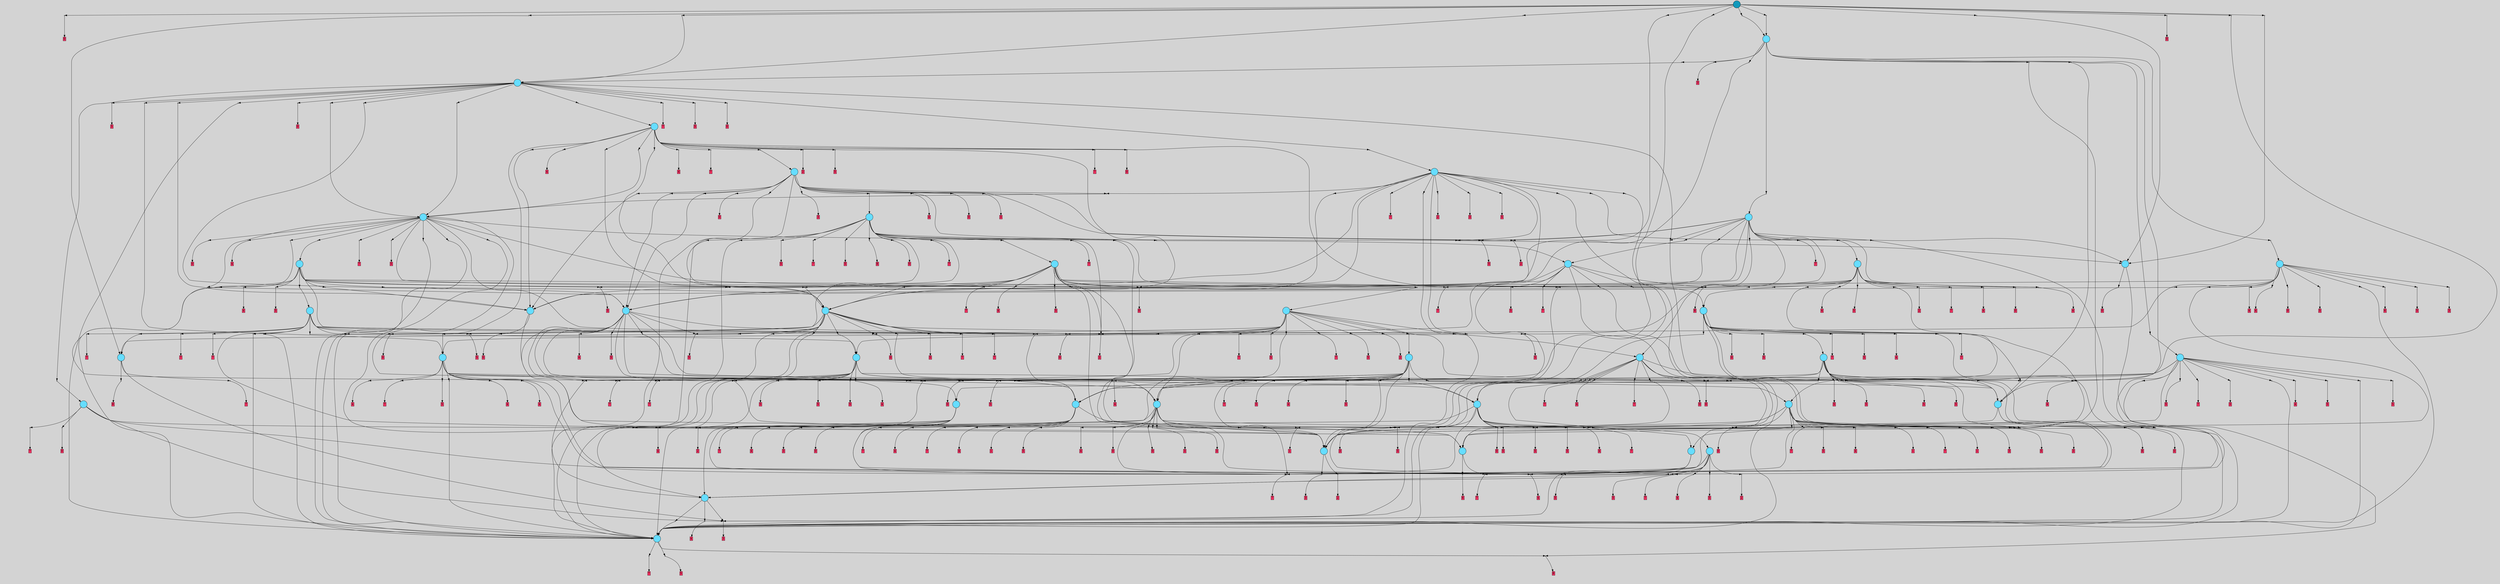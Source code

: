 // File exported with GEGELATI v1.3.1
// On the 2024-03-30 10:11:40
// With the File::TPGGraphDotExporter
digraph{
	graph[pad = "0.212, 0.055" bgcolor = lightgray]
	node[shape=circle style = filled label = ""]
		T0 [fillcolor="#66ddff"]
		T2 [fillcolor="#66ddff"]
		T3 [fillcolor="#66ddff"]
		T6 [fillcolor="#66ddff"]
		T7 [fillcolor="#66ddff"]
		T8 [fillcolor="#66ddff"]
		T114 [fillcolor="#66ddff"]
		T188 [fillcolor="#66ddff"]
		T202 [fillcolor="#66ddff"]
		T214 [fillcolor="#66ddff"]
		T636 [fillcolor="#66ddff"]
		T764 [fillcolor="#66ddff"]
		T815 [fillcolor="#66ddff"]
		T861 [fillcolor="#66ddff"]
		T930 [fillcolor="#66ddff"]
		T973 [fillcolor="#66ddff"]
		T1054 [fillcolor="#66ddff"]
		T1099 [fillcolor="#66ddff"]
		T1126 [fillcolor="#66ddff"]
		T1233 [fillcolor="#66ddff"]
		T1254 [fillcolor="#66ddff"]
		T1614 [fillcolor="#66ddff"]
		T1621 [fillcolor="#66ddff"]
		T1727 [fillcolor="#66ddff"]
		T1747 [fillcolor="#66ddff"]
		T1778 [fillcolor="#66ddff"]
		T1842 [fillcolor="#66ddff"]
		T1899 [fillcolor="#66ddff"]
		T1971 [fillcolor="#66ddff"]
		T2114 [fillcolor="#66ddff"]
		T2156 [fillcolor="#66ddff"]
		T2224 [fillcolor="#66ddff"]
		T2280 [fillcolor="#66ddff"]
		T2361 [fillcolor="#66ddff"]
		T2382 [fillcolor="#66ddff"]
		T2562 [fillcolor="#66ddff"]
		T2950 [fillcolor="#66ddff"]
		T3106 [fillcolor="#66ddff"]
		T3333 [fillcolor="#66ddff"]
		T4603 [fillcolor="#66ddff"]
		T6425 [fillcolor="#1199bb"]
		P175599 [fillcolor="#cccccc" shape=point] //
		I175599 [shape=box style=invis label="2|6&2|0#2|6&#92;n5|2&2|7#0|2&#92;n2|1&4|3#4|7&#92;n0|1&3|5#4|7&#92;n4|3&3|4#3|7&#92;n"]
		P175599 -> I175599[style=invis]
		A79166 [fillcolor="#ff3366" shape=box margin=0.03 width=0 height=0 label="0"]
		T0 -> P175599 -> A79166
		P175600 [fillcolor="#cccccc" shape=point] //
		I175600 [shape=box style=invis label="2|2&4|4#0|0&#92;n1|2&4|1#4|3&#92;n8|4&0|7#2|5&#92;n2|5&4|1#1|4&#92;n1|1&3|3#3|4&#92;n2|0&2|4#0|3&#92;n5|3&0|0#0|2&#92;n5|0&4|1#3|0&#92;n6|7&2|0#1|1&#92;n4|3&2|7#2|5&#92;n"]
		P175600 -> I175600[style=invis]
		A79167 [fillcolor="#ff3366" shape=box margin=0.03 width=0 height=0 label="1"]
		T0 -> P175600 -> A79167
		P175601 [fillcolor="#cccccc" shape=point] //
		I175601 [shape=box style=invis label="7|5&1|1#4|7&#92;n1|3&0|0#4|5&#92;n0|6&4|5#4|4&#92;n7|5&2|0#4|0&#92;n2|1&0|2#3|7&#92;n2|0&2|1#4|7&#92;n"]
		P175601 -> I175601[style=invis]
		A79168 [fillcolor="#ff3366" shape=box margin=0.03 width=0 height=0 label="2"]
		T2 -> P175601 -> A79168
		P175602 [fillcolor="#cccccc" shape=point] //
		I175602 [shape=box style=invis label="8|5&1|1#2|4&#92;n3|6&3|2#0|3&#92;n5|0&0|7#1|1&#92;n3|1&4|2#3|4&#92;n3|2&2|3#0|6&#92;n2|6&3|7#3|5&#92;n8|1&3|5#1|4&#92;n"]
		P175602 -> I175602[style=invis]
		A79169 [fillcolor="#ff3366" shape=box margin=0.03 width=0 height=0 label="3"]
		T2 -> P175602 -> A79169
		P175603 [fillcolor="#cccccc" shape=point] //
		I175603 [shape=box style=invis label="1|7&0|1#0|1&#92;n6|3&1|3#0|5&#92;n"]
		P175603 -> I175603[style=invis]
		A79170 [fillcolor="#ff3366" shape=box margin=0.03 width=0 height=0 label="3"]
		T3 -> P175603 -> A79170
		P175604 [fillcolor="#cccccc" shape=point] //
		I175604 [shape=box style=invis label="5|4&2|5#4|0&#92;n0|7&3|5#4|3&#92;n1|5&3|3#2|4&#92;n8|1&1|6#1|5&#92;n6|4&4|2#2|4&#92;n6|4&2|4#1|3&#92;n8|4&1|7#2|7&#92;n6|1&3|7#3|5&#92;n1|0&4|4#3|5&#92;n6|3&2|4#0|3&#92;n"]
		P175604 -> I175604[style=invis]
		A79171 [fillcolor="#ff3366" shape=box margin=0.03 width=0 height=0 label="4"]
		T3 -> P175604 -> A79171
		P175605 [fillcolor="#cccccc" shape=point] //
		I175605 [shape=box style=invis label="4|7&1|1#1|7&#92;n1|1&0|6#2|1&#92;n7|1&4|2#4|1&#92;n1|3&3|7#1|5&#92;n3|6&0|0#1|0&#92;n4|6&2|7#3|5&#92;n"]
		P175605 -> I175605[style=invis]
		A79172 [fillcolor="#ff3366" shape=box margin=0.03 width=0 height=0 label="6"]
		T6 -> P175605 -> A79172
		P175606 [fillcolor="#cccccc" shape=point] //
		I175606 [shape=box style=invis label="5|1&3|1#1|2&#92;n2|5&2|7#2|3&#92;n5|4&3|6#1|6&#92;n5|5&1|0#2|2&#92;n6|1&4|3#2|1&#92;n8|0&2|0#2|4&#92;n"]
		P175606 -> I175606[style=invis]
		A79173 [fillcolor="#ff3366" shape=box margin=0.03 width=0 height=0 label="7"]
		T6 -> P175606 -> A79173
		P175607 [fillcolor="#cccccc" shape=point] //
		I175607 [shape=box style=invis label="7|7&4|1#3|5&#92;n7|4&3|3#2|0&#92;n4|2&3|4#1|1&#92;n4|2&0|3#0|1&#92;n2|7&3|7#0|4&#92;n0|5&0|3#2|2&#92;n0|2&0|1#0|7&#92;n4|5&3|5#1|0&#92;n5|7&3|4#2|2&#92;n"]
		P175607 -> I175607[style=invis]
		A79174 [fillcolor="#ff3366" shape=box margin=0.03 width=0 height=0 label="7"]
		T7 -> P175607 -> A79174
		P175608 [fillcolor="#cccccc" shape=point] //
		I175608 [shape=box style=invis label="2|5&0|5#4|6&#92;n1|6&1|0#1|5&#92;n6|3&0|5#4|3&#92;n4|7&2|3#2|2&#92;n6|5&4|3#2|1&#92;n0|0&3|1#1|1&#92;n6|4&1|0#3|1&#92;n7|2&3|1#3|4&#92;n8|6&2|1#2|7&#92;n"]
		P175608 -> I175608[style=invis]
		A79175 [fillcolor="#ff3366" shape=box margin=0.03 width=0 height=0 label="8"]
		T7 -> P175608 -> A79175
		P175609 [fillcolor="#cccccc" shape=point] //
		I175609 [shape=box style=invis label="7|4&2|0#3|7&#92;n"]
		P175609 -> I175609[style=invis]
		A79176 [fillcolor="#ff3366" shape=box margin=0.03 width=0 height=0 label="8"]
		T8 -> P175609 -> A79176
		P175610 [fillcolor="#cccccc" shape=point] //
		I175610 [shape=box style=invis label="4|7&4|5#3|7&#92;n6|0&4|6#2|6&#92;n2|1&3|2#2|3&#92;n4|6&3|5#4|6&#92;n1|3&4|3#1|5&#92;n1|0&1|6#4|0&#92;n0|6&3|6#3|2&#92;n6|3&4|6#4|5&#92;n"]
		P175610 -> I175610[style=invis]
		A79177 [fillcolor="#ff3366" shape=box margin=0.03 width=0 height=0 label="0"]
		T8 -> P175610 -> A79177
		T3 -> P175606
		T7 -> P175603
		P175611 [fillcolor="#cccccc" shape=point] //
		I175611 [shape=box style=invis label="6|5&3|5#1|0&#92;n0|5&3|3#2|2&#92;n7|4&4|7#0|6&#92;n7|7&4|1#3|5&#92;n2|0&1|1#0|7&#92;n3|7&4|6#0|7&#92;n3|4&3|3#2|0&#92;n5|5&1|3#0|3&#92;n5|7&3|4#2|2&#92;n4|2&3|4#1|1&#92;n"]
		P175611 -> I175611[style=invis]
		A79178 [fillcolor="#ff3366" shape=box margin=0.03 width=0 height=0 label="7"]
		T114 -> P175611 -> A79178
		T114 -> P175603
		P175612 [fillcolor="#cccccc" shape=point] //
		I175612 [shape=box style=invis label="4|3&3|4#3|7&#92;n2|1&4|3#4|7&#92;n0|1&3|5#4|7&#92;n5|2&1|7#0|2&#92;n"]
		P175612 -> I175612[style=invis]
		A79179 [fillcolor="#ff3366" shape=box margin=0.03 width=0 height=0 label="0"]
		T114 -> P175612 -> A79179
		P175613 [fillcolor="#cccccc" shape=point] //
		I175613 [shape=box style=invis label="5|4&2|5#4|0&#92;n8|4&1|7#2|7&#92;n6|4&4|2#2|4&#92;n8|1&1|6#1|5&#92;n1|5&3|3#2|4&#92;n6|4&2|4#1|3&#92;n0|7&3|5#4|3&#92;n6|5&3|7#3|3&#92;n1|0&4|4#3|5&#92;n6|3&2|4#0|3&#92;n"]
		P175613 -> I175613[style=invis]
		T114 -> P175613 -> T6
		T114 -> P175604
		P175614 [fillcolor="#cccccc" shape=point] //
		I175614 [shape=box style=invis label="0|0&1|2#3|2&#92;n0|5&3|1#4|4&#92;n"]
		P175614 -> I175614[style=invis]
		A79180 [fillcolor="#ff3366" shape=box margin=0.03 width=0 height=0 label="7"]
		T188 -> P175614 -> A79180
		P175615 [fillcolor="#cccccc" shape=point] //
		I175615 [shape=box style=invis label="2|1&0|5#1|5&#92;n4|1&0|4#4|0&#92;n1|0&1|5#0|5&#92;n1|6&3|3#4|2&#92;n4|1&2|7#4|2&#92;n2|2&3|6#2|0&#92;n"]
		P175615 -> I175615[style=invis]
		A79181 [fillcolor="#ff3366" shape=box margin=0.03 width=0 height=0 label="5"]
		T188 -> P175615 -> A79181
		T188 -> P175609
		P175616 [fillcolor="#cccccc" shape=point] //
		I175616 [shape=box style=invis label="0|4&3|5#4|7&#92;n5|0&2|2#1|1&#92;n4|3&2|4#3|7&#92;n"]
		P175616 -> I175616[style=invis]
		A79182 [fillcolor="#ff3366" shape=box margin=0.03 width=0 height=0 label="0"]
		T202 -> P175616 -> A79182
		T202 -> P175600
		P175617 [fillcolor="#cccccc" shape=point] //
		I175617 [shape=box style=invis label="2|0&0|5#4|6&#92;n7|0&3|1#1|1&#92;n4|7&2|3#2|2&#92;n6|5&4|3#2|1&#92;n3|2&0|6#1|0&#92;n5|6&0|1#4|7&#92;n7|2&3|1#3|4&#92;n6|4&1|0#3|1&#92;n1|6&1|0#1|5&#92;n8|6&2|1#2|7&#92;n"]
		P175617 -> I175617[style=invis]
		A79183 [fillcolor="#ff3366" shape=box margin=0.03 width=0 height=0 label="8"]
		T202 -> P175617 -> A79183
		P175618 [fillcolor="#cccccc" shape=point] //
		I175618 [shape=box style=invis label="5|1&3|1#1|2&#92;n2|5&2|7#2|3&#92;n2|6&4|5#3|4&#92;n8|0&0|0#2|4&#92;n6|1&4|3#2|1&#92;n5|4&3|6#1|6&#92;n"]
		P175618 -> I175618[style=invis]
		T214 -> P175618 -> T188
		P175619 [fillcolor="#cccccc" shape=point] //
		I175619 [shape=box style=invis label="0|2&1|1#4|7&#92;n5|2&0|6#3|3&#92;n3|5&2|7#1|0&#92;n8|6&4|6#3|6&#92;n7|6&1|4#1|2&#92;n"]
		P175619 -> I175619[style=invis]
		A79184 [fillcolor="#ff3366" shape=box margin=0.03 width=0 height=0 label="4"]
		T214 -> P175619 -> A79184
		T214 -> P175603
		P175620 [fillcolor="#cccccc" shape=point] //
		I175620 [shape=box style=invis label="8|6&4|6#3|1&#92;n5|2&0|6#3|3&#92;n3|5&2|7#1|0&#92;n0|0&4|6#0|1&#92;n7|6&1|4#1|2&#92;n"]
		P175620 -> I175620[style=invis]
		A79185 [fillcolor="#ff3366" shape=box margin=0.03 width=0 height=0 label="4"]
		T636 -> P175620 -> A79185
		P175621 [fillcolor="#cccccc" shape=point] //
		I175621 [shape=box style=invis label="6|4&1|4#4|5&#92;n0|1&1|4#4|7&#92;n5|0&1|7#3|0&#92;n6|1&4|0#2|4&#92;n6|1&4|7#2|1&#92;n5|1&3|1#1|5&#92;n"]
		P175621 -> I175621[style=invis]
		A79186 [fillcolor="#ff3366" shape=box margin=0.03 width=0 height=0 label="7"]
		T636 -> P175621 -> A79186
		P175622 [fillcolor="#cccccc" shape=point] //
		I175622 [shape=box style=invis label="2|6&3|7#3|5&#92;n3|6&3|2#0|3&#92;n5|0&0|7#1|1&#92;n1|3&3|0#2|1&#92;n8|1&4|2#3|4&#92;n3|2&2|3#0|6&#92;n8|5&1|1#2|4&#92;n8|1&3|5#1|4&#92;n"]
		P175622 -> I175622[style=invis]
		A79187 [fillcolor="#ff3366" shape=box margin=0.03 width=0 height=0 label="3"]
		T636 -> P175622 -> A79187
		P175623 [fillcolor="#cccccc" shape=point] //
		I175623 [shape=box style=invis label="7|0&2|2#3|6&#92;n3|3&2|0#0|6&#92;n"]
		P175623 -> I175623[style=invis]
		A79188 [fillcolor="#ff3366" shape=box margin=0.03 width=0 height=0 label="7"]
		T636 -> P175623 -> A79188
		P175624 [fillcolor="#cccccc" shape=point] //
		I175624 [shape=box style=invis label="5|4&2|5#4|3&#92;n1|0&4|4#3|5&#92;n1|5&3|3#2|4&#92;n8|1&1|6#1|5&#92;n6|4&4|2#2|4&#92;n6|4&2|4#1|3&#92;n8|4&1|7#2|7&#92;n0|7&3|5#4|3&#92;n6|3&2|4#0|3&#92;n"]
		P175624 -> I175624[style=invis]
		A79189 [fillcolor="#ff3366" shape=box margin=0.03 width=0 height=0 label="4"]
		T636 -> P175624 -> A79189
		P175625 [fillcolor="#cccccc" shape=point] //
		I175625 [shape=box style=invis label="5|5&1|0#2|2&#92;n8|4&3|2#1|7&#92;n8|0&0|7#2|4&#92;n8|0&3|4#2|4&#92;n5|5&4|6#2|7&#92;n4|2&0|5#1|1&#92;n6|1&3|5#4|7&#92;n5|4&3|6#1|6&#92;n"]
		P175625 -> I175625[style=invis]
		A79190 [fillcolor="#ff3366" shape=box margin=0.03 width=0 height=0 label="7"]
		T636 -> P175625 -> A79190
		P175626 [fillcolor="#cccccc" shape=point] //
		I175626 [shape=box style=invis label="2|2&0|0#0|0&#92;n5|4&0|3#1|1&#92;n1|2&1|3#1|5&#92;n5|4&4|0#0|1&#92;n0|6&0|3#3|5&#92;n5|2&2|5#3|4&#92;n4|6&2|6#3|2&#92;n3|0&2|7#3|1&#92;n8|4&3|0#2|0&#92;n0|2&2|6#4|4&#92;n"]
		P175626 -> I175626[style=invis]
		A79191 [fillcolor="#ff3366" shape=box margin=0.03 width=0 height=0 label="1"]
		T636 -> P175626 -> A79191
		P175627 [fillcolor="#cccccc" shape=point] //
		I175627 [shape=box style=invis label="2|1&0|5#1|5&#92;n4|1&0|4#4|0&#92;n4|1&2|7#4|2&#92;n1|6&3|3#4|2&#92;n2|1&3|4#1|5&#92;n1|0&1|5#0|5&#92;n2|2&3|6#2|0&#92;n"]
		P175627 -> I175627[style=invis]
		A79192 [fillcolor="#ff3366" shape=box margin=0.03 width=0 height=0 label="5"]
		T636 -> P175627 -> A79192
		P175628 [fillcolor="#cccccc" shape=point] //
		I175628 [shape=box style=invis label="6|1&2|1#3|4&#92;n2|1&2|0#2|6&#92;n7|1&0|0#0|6&#92;n0|1&3|5#4|7&#92;n2|1&0|3#4|7&#92;n4|7&2|5#2|5&#92;n7|0&2|5#4|7&#92;n"]
		P175628 -> I175628[style=invis]
		A79193 [fillcolor="#ff3366" shape=box margin=0.03 width=0 height=0 label="0"]
		T764 -> P175628 -> A79193
		P175629 [fillcolor="#cccccc" shape=point] //
		I175629 [shape=box style=invis label="6|5&3|5#1|0&#92;n0|6&3|3#2|2&#92;n7|4&4|7#0|6&#92;n7|7&4|1#3|5&#92;n2|0&1|1#0|7&#92;n3|7&4|6#0|7&#92;n3|4&3|4#2|0&#92;n5|5&1|3#0|3&#92;n5|7&3|4#2|2&#92;n4|2&3|4#1|1&#92;n"]
		P175629 -> I175629[style=invis]
		A79194 [fillcolor="#ff3366" shape=box margin=0.03 width=0 height=0 label="7"]
		T764 -> P175629 -> A79194
		P175630 [fillcolor="#cccccc" shape=point] //
		I175630 [shape=box style=invis label="2|0&1|2#3|2&#92;n0|1&4|0#3|7&#92;n2|4&1|0#0|4&#92;n"]
		P175630 -> I175630[style=invis]
		A79195 [fillcolor="#ff3366" shape=box margin=0.03 width=0 height=0 label="2"]
		T764 -> P175630 -> A79195
		P175631 [fillcolor="#cccccc" shape=point] //
		I175631 [shape=box style=invis label="6|7&1|2#2|5&#92;n5|4&2|5#4|7&#92;n8|1&0|6#1|1&#92;n1|0&4|4#3|5&#92;n6|4&2|4#1|3&#92;n6|4&4|2#2|4&#92;n8|4&1|7#2|7&#92;n1|5&3|3#2|4&#92;n7|2&0|5#2|7&#92;n6|3&2|4#0|3&#92;n"]
		P175631 -> I175631[style=invis]
		A79196 [fillcolor="#ff3366" shape=box margin=0.03 width=0 height=0 label="4"]
		T764 -> P175631 -> A79196
		P175632 [fillcolor="#cccccc" shape=point] //
		I175632 [shape=box style=invis label="2|6&1|3#0|1&#92;n6|5&2|3#0|5&#92;n4|7&0|2#0|3&#92;n1|5&4|4#2|2&#92;n7|0&4|3#1|1&#92;n7|6&3|3#4|6&#92;n2|0&4|0#3|1&#92;n"]
		P175632 -> I175632[style=invis]
		A79197 [fillcolor="#ff3366" shape=box margin=0.03 width=0 height=0 label="3"]
		T764 -> P175632 -> A79197
		T764 -> P175604
		T764 -> P175625
		P175633 [fillcolor="#cccccc" shape=point] //
		I175633 [shape=box style=invis label="6|2&0|1#3|7&#92;n7|7&4|2#2|5&#92;n0|4&4|1#2|3&#92;n3|6&2|6#4|7&#92;n4|3&1|7#3|2&#92;n3|6&1|6#3|1&#92;n4|4&4|5#2|2&#92;n6|2&2|3#3|3&#92;n2|6&3|7#0|0&#92;n"]
		P175633 -> I175633[style=invis]
		A79198 [fillcolor="#ff3366" shape=box margin=0.03 width=0 height=0 label="5"]
		T815 -> P175633 -> A79198
		P175634 [fillcolor="#cccccc" shape=point] //
		I175634 [shape=box style=invis label="4|0&1|1#2|2&#92;n0|1&0|5#4|7&#92;n4|6&1|4#4|7&#92;n1|2&1|4#2|1&#92;n4|3&3|4#0|2&#92;n"]
		P175634 -> I175634[style=invis]
		A79199 [fillcolor="#ff3366" shape=box margin=0.03 width=0 height=0 label="0"]
		T815 -> P175634 -> A79199
		P175635 [fillcolor="#cccccc" shape=point] //
		I175635 [shape=box style=invis label="3|7&0|0#2|0&#92;n7|0&4|4#4|6&#92;n"]
		P175635 -> I175635[style=invis]
		A79200 [fillcolor="#ff3366" shape=box margin=0.03 width=0 height=0 label="3"]
		T815 -> P175635 -> A79200
		P175636 [fillcolor="#cccccc" shape=point] //
		I175636 [shape=box style=invis label="1|6&4|3#3|5&#92;n0|0&4|5#1|0&#92;n"]
		P175636 -> I175636[style=invis]
		A79201 [fillcolor="#ff3366" shape=box margin=0.03 width=0 height=0 label="3"]
		T815 -> P175636 -> A79201
		T815 -> P175625
		P175637 [fillcolor="#cccccc" shape=point] //
		I175637 [shape=box style=invis label="0|3&0|0#2|4&#92;n0|5&1|3#1|1&#92;n8|1&2|2#1|7&#92;n6|7&2|5#0|5&#92;n8|6&4|0#0|2&#92;n4|5&3|1#1|4&#92;n8|5&1|1#4|5&#92;n8|0&3|2#3|6&#92;n5|7&4|3#2|3&#92;n2|1&4|2#1|7&#92;n"]
		P175637 -> I175637[style=invis]
		A79202 [fillcolor="#ff3366" shape=box margin=0.03 width=0 height=0 label="5"]
		T815 -> P175637 -> A79202
		P175638 [fillcolor="#cccccc" shape=point] //
		I175638 [shape=box style=invis label="5|4&2|5#4|0&#92;n8|4&1|7#2|7&#92;n6|4&4|2#2|4&#92;n1|5&3|3#2|4&#92;n1|0&2|4#3|5&#92;n2|1&2|5#2|4&#92;n6|4&2|7#1|3&#92;n6|5&3|7#3|3&#92;n8|1&1|6#1|5&#92;n"]
		P175638 -> I175638[style=invis]
		T815 -> P175638 -> T6
		P175639 [fillcolor="#cccccc" shape=point] //
		I175639 [shape=box style=invis label="1|5&3|3#2|7&#92;n5|1&0|6#1|5&#92;n5|4&2|5#4|0&#92;n6|4&4|2#2|4&#92;n0|7&3|5#4|3&#92;n8|4&1|7#2|7&#92;n1|0&4|4#1|5&#92;n6|3&2|4#0|3&#92;n"]
		P175639 -> I175639[style=invis]
		T815 -> P175639 -> T6
		T815 -> P175613
		P175640 [fillcolor="#cccccc" shape=point] //
		I175640 [shape=box style=invis label="5|1&3|7#3|5&#92;n2|0&4|4#3|5&#92;n8|4&1|7#2|7&#92;n2|3&1|5#0|6&#92;n6|4&4|2#2|4&#92;n1|5&3|3#2|4&#92;n3|6&0|5#1|0&#92;n"]
		P175640 -> I175640[style=invis]
		A79203 [fillcolor="#ff3366" shape=box margin=0.03 width=0 height=0 label="4"]
		T815 -> P175640 -> A79203
		P175641 [fillcolor="#cccccc" shape=point] //
		I175641 [shape=box style=invis label="4|7&4|5#3|7&#92;n6|0&4|6#2|6&#92;n2|1&3|2#2|3&#92;n4|6&3|5#4|6&#92;n1|0&1|6#4|0&#92;n1|3&4|7#1|5&#92;n0|6&3|6#3|2&#92;n6|3&4|6#4|5&#92;n"]
		P175641 -> I175641[style=invis]
		A79204 [fillcolor="#ff3366" shape=box margin=0.03 width=0 height=0 label="0"]
		T815 -> P175641 -> A79204
		P175642 [fillcolor="#cccccc" shape=point] //
		I175642 [shape=box style=invis label="6|4&2|4#1|3&#92;n5|4&2|5#4|0&#92;n1|5&3|3#2|4&#92;n1|0&4|4#3|5&#92;n6|3&4|2#2|4&#92;n0|7&3|5#4|3&#92;n8|4&1|7#2|7&#92;n2|1&0|6#1|5&#92;n7|2&0|5#2|7&#92;n6|3&2|4#0|3&#92;n"]
		P175642 -> I175642[style=invis]
		A79205 [fillcolor="#ff3366" shape=box margin=0.03 width=0 height=0 label="4"]
		T861 -> P175642 -> A79205
		P175643 [fillcolor="#cccccc" shape=point] //
		I175643 [shape=box style=invis label="0|5&1|3#1|1&#92;n0|3&0|0#2|4&#92;n8|1&2|2#1|4&#92;n6|7&2|5#0|5&#92;n2|1&4|2#1|7&#92;n4|5&3|1#1|4&#92;n6|3&3|5#1|1&#92;n8|2&1|1#4|5&#92;n8|0&3|2#3|6&#92;n8|6&4|0#0|2&#92;n"]
		P175643 -> I175643[style=invis]
		A79206 [fillcolor="#ff3366" shape=box margin=0.03 width=0 height=0 label="5"]
		T861 -> P175643 -> A79206
		T861 -> P175604
		T861 -> P175625
		T861 -> P175637
		P175644 [fillcolor="#cccccc" shape=point] //
		I175644 [shape=box style=invis label="6|5&2|3#1|2&#92;n2|2&4|4#1|3&#92;n4|0&1|7#2|0&#92;n7|3&3|0#0|0&#92;n4|5&0|2#2|1&#92;n"]
		P175644 -> I175644[style=invis]
		A79207 [fillcolor="#ff3366" shape=box margin=0.03 width=0 height=0 label="2"]
		T861 -> P175644 -> A79207
		P175645 [fillcolor="#cccccc" shape=point] //
		I175645 [shape=box style=invis label="6|2&3|3#3|7&#92;n5|6&0|3#4|4&#92;n8|3&1|0#3|5&#92;n7|2&2|5#0|2&#92;n6|2&2|3#3|3&#92;n4|0&1|5#0|3&#92;n0|6&2|3#4|7&#92;n4|3&1|7#3|2&#92;n"]
		P175645 -> I175645[style=invis]
		A79208 [fillcolor="#ff3366" shape=box margin=0.03 width=0 height=0 label="5"]
		T861 -> P175645 -> A79208
		P175646 [fillcolor="#cccccc" shape=point] //
		I175646 [shape=box style=invis label="5|7&4|0#1|3&#92;n8|5&2|2#0|5&#92;n7|6&3|3#4|6&#92;n7|0&3|6#3|3&#92;n2|6&1|3#0|1&#92;n6|2&1|5#3|1&#92;n2|0&4|0#3|1&#92;n"]
		P175646 -> I175646[style=invis]
		T861 -> P175646 -> T214
		P175647 [fillcolor="#cccccc" shape=point] //
		I175647 [shape=box style=invis label="8|4&0|2#1|1&#92;n0|5&3|3#2|2&#92;n5|5&1|3#0|3&#92;n7|7&4|1#3|5&#92;n2|0&1|1#0|7&#92;n3|7&4|6#0|7&#92;n0|5&4|5#1|0&#92;n5|7&3|0#2|2&#92;n4|2&3|4#1|1&#92;n"]
		P175647 -> I175647[style=invis]
		A79209 [fillcolor="#ff3366" shape=box margin=0.03 width=0 height=0 label="7"]
		T861 -> P175647 -> A79209
		P175648 [fillcolor="#cccccc" shape=point] //
		I175648 [shape=box style=invis label="6|2&0|1#3|7&#92;n7|7&4|2#2|5&#92;n0|4&4|1#2|3&#92;n3|6&1|6#3|1&#92;n4|3&1|7#3|2&#92;n3|6&2|6#4|7&#92;n4|4&4|5#3|2&#92;n6|2&2|3#3|3&#92;n"]
		P175648 -> I175648[style=invis]
		A79210 [fillcolor="#ff3366" shape=box margin=0.03 width=0 height=0 label="5"]
		T930 -> P175648 -> A79210
		P175649 [fillcolor="#cccccc" shape=point] //
		I175649 [shape=box style=invis label="7|7&4|1#3|5&#92;n7|4&3|3#2|0&#92;n4|5&3|5#1|0&#92;n2|7&3|7#0|4&#92;n0|5&0|3#2|2&#92;n5|0&4|7#4|2&#92;n0|2&0|1#2|7&#92;n4|2&0|3#0|1&#92;n5|7&3|4#2|2&#92;n"]
		P175649 -> I175649[style=invis]
		T930 -> P175649 -> T2
		P175650 [fillcolor="#cccccc" shape=point] //
		I175650 [shape=box style=invis label="6|5&4|5#3|0&#92;n6|2&2|4#4|3&#92;n7|2&1|1#4|5&#92;n8|2&0|0#0|7&#92;n1|7&0|3#0|2&#92;n3|1&3|2#3|3&#92;n4|0&4|0#0|3&#92;n8|5&3|3#1|4&#92;n"]
		P175650 -> I175650[style=invis]
		A79211 [fillcolor="#ff3366" shape=box margin=0.03 width=0 height=0 label="4"]
		T930 -> P175650 -> A79211
		T930 -> P175625
		P175651 [fillcolor="#cccccc" shape=point] //
		I175651 [shape=box style=invis label="4|3&3|4#0|7&#92;n7|5&1|7#3|4&#92;n5|3&1|7#0|2&#92;n2|0&1|6#3|4&#92;n"]
		P175651 -> I175651[style=invis]
		A79212 [fillcolor="#ff3366" shape=box margin=0.03 width=0 height=0 label="0"]
		T930 -> P175651 -> A79212
		P175652 [fillcolor="#cccccc" shape=point] //
		I175652 [shape=box style=invis label="0|7&3|5#4|3&#92;n5|4&2|5#4|0&#92;n1|5&3|3#2|4&#92;n6|4&4|2#2|4&#92;n6|4&2|4#1|3&#92;n8|4&1|7#2|7&#92;n8|1&3|7#3|5&#92;n1|0&4|4#3|5&#92;n6|3&2|4#0|3&#92;n"]
		P175652 -> I175652[style=invis]
		A79213 [fillcolor="#ff3366" shape=box margin=0.03 width=0 height=0 label="4"]
		T930 -> P175652 -> A79213
		P175653 [fillcolor="#cccccc" shape=point] //
		I175653 [shape=box style=invis label="0|7&3|5#4|3&#92;n5|4&2|5#4|0&#92;n6|4&4|2#2|2&#92;n1|5&3|3#2|4&#92;n6|4&2|4#1|3&#92;n8|1&3|7#3|5&#92;n8|4&1|7#2|7&#92;n6|7&1|1#0|2&#92;n1|0&4|0#4|0&#92;n6|3&2|4#0|3&#92;n"]
		P175653 -> I175653[style=invis]
		T930 -> P175653 -> T861
		P175654 [fillcolor="#cccccc" shape=point] //
		I175654 [shape=box style=invis label="5|7&3|0#2|2&#92;n6|5&4|5#1|0&#92;n5|5&1|3#0|3&#92;n7|7&4|1#3|5&#92;n2|0&1|1#0|7&#92;n7|7&4|6#0|7&#92;n3|4&3|3#2|0&#92;n0|5&3|3#2|2&#92;n8|4&0|2#1|1&#92;n4|2&3|4#1|1&#92;n"]
		P175654 -> I175654[style=invis]
		A79214 [fillcolor="#ff3366" shape=box margin=0.03 width=0 height=0 label="7"]
		T930 -> P175654 -> A79214
		P175655 [fillcolor="#cccccc" shape=point] //
		I175655 [shape=box style=invis label="8|5&2|1#1|3&#92;n2|1&0|3#4|7&#92;n3|0&2|5#3|0&#92;n8|2&1|7#2|4&#92;n"]
		P175655 -> I175655[style=invis]
		A79215 [fillcolor="#ff3366" shape=box margin=0.03 width=0 height=0 label="0"]
		T930 -> P175655 -> A79215
		P175656 [fillcolor="#cccccc" shape=point] //
		I175656 [shape=box style=invis label="0|3&0|0#2|4&#92;n0|5&1|3#1|1&#92;n8|0&3|2#3|6&#92;n6|7&2|5#0|5&#92;n4|5&3|1#1|4&#92;n8|5&1|1#4|5&#92;n8|1&2|2#1|7&#92;n5|7&4|3#2|3&#92;n2|1&4|5#1|7&#92;n"]
		P175656 -> I175656[style=invis]
		A79216 [fillcolor="#ff3366" shape=box margin=0.03 width=0 height=0 label="5"]
		T930 -> P175656 -> A79216
		T930 -> P175633
		P175657 [fillcolor="#cccccc" shape=point] //
		I175657 [shape=box style=invis label="7|7&4|6#0|7&#92;n6|5&4|5#1|0&#92;n5|5&1|4#0|3&#92;n7|7&4|1#3|5&#92;n0|0&1|1#0|7&#92;n3|4&3|3#2|0&#92;n5|7&3|0#2|2&#92;n0|5&3|3#2|2&#92;n4|2&3|4#1|1&#92;n"]
		P175657 -> I175657[style=invis]
		T973 -> P175657 -> T815
		P175658 [fillcolor="#cccccc" shape=point] //
		I175658 [shape=box style=invis label="8|4&1|7#2|6&#92;n4|0&2|3#0|1&#92;n5|4&2|5#4|0&#92;n1|3&4|4#3|0&#92;n0|7&3|1#4|3&#92;n8|1&1|6#1|5&#92;n"]
		P175658 -> I175658[style=invis]
		A79217 [fillcolor="#ff3366" shape=box margin=0.03 width=0 height=0 label="4"]
		T973 -> P175658 -> A79217
		P175659 [fillcolor="#cccccc" shape=point] //
		I175659 [shape=box style=invis label="6|6&4|4#3|5&#92;n3|1&3|1#0|3&#92;n7|5&3|6#4|4&#92;n7|6&3|3#0|2&#92;n5|0&0|4#1|6&#92;n6|6&3|3#0|7&#92;n6|4&2|4#1|3&#92;n5|4&1|5#2|5&#92;n5|1&1|2#2|5&#92;n"]
		P175659 -> I175659[style=invis]
		T973 -> P175659 -> T188
		T973 -> P175625
		P175660 [fillcolor="#cccccc" shape=point] //
		I175660 [shape=box style=invis label="0|6&2|4#4|5&#92;n2|0&1|6#3|4&#92;n7|5&1|7#3|4&#92;n5|3&1|7#0|2&#92;n4|3&3|4#0|7&#92;n"]
		P175660 -> I175660[style=invis]
		A79218 [fillcolor="#ff3366" shape=box margin=0.03 width=0 height=0 label="0"]
		T973 -> P175660 -> A79218
		P175661 [fillcolor="#cccccc" shape=point] //
		I175661 [shape=box style=invis label="0|7&3|5#4|3&#92;n5|4&2|5#4|0&#92;n1|5&3|3#2|4&#92;n6|4&4|2#2|4&#92;n5|1&3|7#3|5&#92;n8|4&1|7#2|7&#92;n6|4&2|4#1|3&#92;n3|6&3|2#1|1&#92;n1|0&4|4#3|5&#92;n6|3&2|4#0|3&#92;n"]
		P175661 -> I175661[style=invis]
		A79219 [fillcolor="#ff3366" shape=box margin=0.03 width=0 height=0 label="4"]
		T973 -> P175661 -> A79219
		P175662 [fillcolor="#cccccc" shape=point] //
		I175662 [shape=box style=invis label="0|5&3|3#2|2&#92;n6|4&0|4#1|2&#92;n5|7&3|4#2|2&#92;n5|5&1|3#0|3&#92;n6|4&2|3#4|0&#92;n4|3&4|1#3|0&#92;n3|4&3|3#2|0&#92;n6|7&4|1#2|5&#92;n2|0&3|1#0|7&#92;n4|2&3|4#3|1&#92;n"]
		P175662 -> I175662[style=invis]
		A79220 [fillcolor="#ff3366" shape=box margin=0.03 width=0 height=0 label="7"]
		T973 -> P175662 -> A79220
		P175663 [fillcolor="#cccccc" shape=point] //
		I175663 [shape=box style=invis label="4|6&4|2#3|5&#92;n5|7&4|0#1|6&#92;n8|5&2|2#0|5&#92;n7|0&3|6#3|3&#92;n6|2&1|5#3|1&#92;n2|6&1|3#0|1&#92;n2|0&4|0#3|1&#92;n"]
		P175663 -> I175663[style=invis]
		T973 -> P175663 -> T214
		P175664 [fillcolor="#cccccc" shape=point] //
		I175664 [shape=box style=invis label="2|2&0|4#4|4&#92;n6|6&0|1#0|3&#92;n0|0&3|2#3|6&#92;n8|1&2|2#3|4&#92;n0|5&3|3#1|1&#92;n8|3&0|2#0|2&#92;n8|6&1|1#4|5&#92;n1|7&2|2#0|1&#92;n8|7&4|4#2|2&#92;n"]
		P175664 -> I175664[style=invis]
		A79221 [fillcolor="#ff3366" shape=box margin=0.03 width=0 height=0 label="5"]
		T973 -> P175664 -> A79221
		T973 -> P175637
		P175665 [fillcolor="#cccccc" shape=point] //
		I175665 [shape=box style=invis label="2|2&0|4#4|4&#92;n8|6&1|1#4|5&#92;n1|1&4|1#0|1&#92;n0|0&3|2#3|3&#92;n0|5&3|3#1|1&#92;n8|3&0|2#0|2&#92;n1|2&4|5#1|1&#92;n1|7&2|2#0|1&#92;n6|6&0|1#0|3&#92;n8|7&4|4#2|3&#92;n"]
		P175665 -> I175665[style=invis]
		A79222 [fillcolor="#ff3366" shape=box margin=0.03 width=0 height=0 label="5"]
		T973 -> P175665 -> A79222
		P175666 [fillcolor="#cccccc" shape=point] //
		I175666 [shape=box style=invis label="6|4&2|4#1|3&#92;n5|4&2|5#4|0&#92;n1|5&3|3#2|4&#92;n2|1&0|6#1|5&#92;n6|4&4|2#2|4&#92;n0|7&3|5#4|3&#92;n8|4&1|7#2|7&#92;n1|0&4|4#3|5&#92;n7|2&0|5#2|7&#92;n6|3&2|4#0|3&#92;n"]
		P175666 -> I175666[style=invis]
		A79223 [fillcolor="#ff3366" shape=box margin=0.03 width=0 height=0 label="4"]
		T973 -> P175666 -> A79223
		P175667 [fillcolor="#cccccc" shape=point] //
		I175667 [shape=box style=invis label="2|0&1|6#3|4&#92;n7|5&1|7#3|4&#92;n4|4&3|4#0|7&#92;n"]
		P175667 -> I175667[style=invis]
		A79224 [fillcolor="#ff3366" shape=box margin=0.03 width=0 height=0 label="0"]
		T1054 -> P175667 -> A79224
		P175668 [fillcolor="#cccccc" shape=point] //
		I175668 [shape=box style=invis label="2|2&0|4#4|4&#92;n8|6&1|1#4|5&#92;n0|0&3|2#3|6&#92;n8|3&0|2#0|2&#92;n0|5&3|3#0|1&#92;n1|2&4|5#1|1&#92;n2|4&4|2#1|5&#92;n8|7&4|4#2|3&#92;n1|7&2|2#0|3&#92;n"]
		P175668 -> I175668[style=invis]
		T1054 -> P175668 -> T6
		P175669 [fillcolor="#cccccc" shape=point] //
		I175669 [shape=box style=invis label="0|7&3|5#4|3&#92;n5|4&2|5#4|0&#92;n1|5&3|3#2|4&#92;n6|4&4|2#2|4&#92;n6|4&2|4#1|3&#92;n8|1&3|7#3|5&#92;n8|4&1|3#2|7&#92;n1|0&4|4#3|5&#92;n6|3&2|4#0|3&#92;n"]
		P175669 -> I175669[style=invis]
		T1054 -> P175669 -> T764
		P175670 [fillcolor="#cccccc" shape=point] //
		I175670 [shape=box style=invis label="5|4&2|5#4|0&#92;n0|7&3|5#4|3&#92;n1|0&4|4#3|5&#92;n8|1&1|6#1|5&#92;n6|4&4|2#2|4&#92;n6|4&2|4#1|3&#92;n8|4&1|7#2|7&#92;n1|5&3|3#2|4&#92;n0|3&2|4#0|3&#92;n"]
		P175670 -> I175670[style=invis]
		T1054 -> P175670 -> T636
		P175671 [fillcolor="#cccccc" shape=point] //
		I175671 [shape=box style=invis label="2|2&0|4#2|4&#92;n6|6&0|1#0|3&#92;n0|0&3|2#3|6&#92;n1|4&2|4#1|3&#92;n0|5&3|3#1|1&#92;n8|3&0|2#0|2&#92;n8|1&2|2#3|4&#92;n1|7&2|7#0|1&#92;n8|6&1|1#4|5&#92;n8|7&4|4#2|2&#92;n"]
		P175671 -> I175671[style=invis]
		A79225 [fillcolor="#ff3366" shape=box margin=0.03 width=0 height=0 label="5"]
		T1054 -> P175671 -> A79225
		P175672 [fillcolor="#cccccc" shape=point] //
		I175672 [shape=box style=invis label="6|3&1|4#0|3&#92;n0|7&3|5#4|3&#92;n1|5&0|3#2|4&#92;n8|4&1|7#2|7&#92;n6|4&4|2#2|4&#92;n1|0&4|4#3|5&#92;n6|4&2|4#1|3&#92;n0|0&0|5#1|3&#92;n"]
		P175672 -> I175672[style=invis]
		T1054 -> P175672 -> T202
		P175673 [fillcolor="#cccccc" shape=point] //
		I175673 [shape=box style=invis label="5|5&3|5#4|1&#92;n2|3&3|6#0|0&#92;n3|1&2|7#4|2&#92;n4|1&0|4#4|5&#92;n1|0&1|5#0|5&#92;n"]
		P175673 -> I175673[style=invis]
		A79226 [fillcolor="#ff3366" shape=box margin=0.03 width=0 height=0 label="5"]
		T1054 -> P175673 -> A79226
		P175674 [fillcolor="#cccccc" shape=point] //
		I175674 [shape=box style=invis label="1|5&3|6#0|3&#92;n6|4&4|2#2|4&#92;n0|7&3|5#3|3&#92;n1|0&4|4#3|4&#92;n8|4&3|7#2|7&#92;n8|1&1|6#2|5&#92;n0|4&1|0#2|6&#92;n1|5&3|3#2|4&#92;n6|5&3|7#3|3&#92;n"]
		P175674 -> I175674[style=invis]
		T1054 -> P175674 -> T6
		P175675 [fillcolor="#cccccc" shape=point] //
		I175675 [shape=box style=invis label="4|3&1|7#3|2&#92;n6|2&2|3#3|3&#92;n3|4&4|5#3|2&#92;n2|3&3|7#0|0&#92;n5|4&0|4#3|4&#92;n7|0&1|6#1|5&#92;n7|6&4|0#2|3&#92;n"]
		P175675 -> I175675[style=invis]
		A79227 [fillcolor="#ff3366" shape=box margin=0.03 width=0 height=0 label="5"]
		T1054 -> P175675 -> A79227
		P175676 [fillcolor="#cccccc" shape=point] //
		I175676 [shape=box style=invis label="1|4&2|4#1|3&#92;n8|3&2|2#0|2&#92;n2|2&0|4#2|4&#92;n0|5&3|3#1|1&#92;n0|0&3|2#3|6&#92;n8|2&2|2#3|4&#92;n8|6&1|1#4|5&#92;n8|7&4|4#2|2&#92;n"]
		P175676 -> I175676[style=invis]
		A79228 [fillcolor="#ff3366" shape=box margin=0.03 width=0 height=0 label="5"]
		T1054 -> P175676 -> A79228
		P175677 [fillcolor="#cccccc" shape=point] //
		I175677 [shape=box style=invis label="7|2&1|4#3|7&#92;n6|0&3|1#2|3&#92;n8|6&2|0#2|4&#92;n3|5&2|7#2|3&#92;n1|1&0|0#3|0&#92;n"]
		P175677 -> I175677[style=invis]
		T1054 -> P175677 -> T188
		P175678 [fillcolor="#cccccc" shape=point] //
		I175678 [shape=box style=invis label="6|2&3|3#3|7&#92;n5|6&0|3#4|4&#92;n8|3&1|0#3|5&#92;n6|2&2|3#3|3&#92;n4|0&4|5#0|3&#92;n4|3&1|7#3|2&#92;n0|4&4|1#2|3&#92;n0|6&2|3#4|7&#92;n"]
		P175678 -> I175678[style=invis]
		A79229 [fillcolor="#ff3366" shape=box margin=0.03 width=0 height=0 label="5"]
		T1099 -> P175678 -> A79229
		P175679 [fillcolor="#cccccc" shape=point] //
		I175679 [shape=box style=invis label="4|3&1|7#3|2&#92;n3|6&4|6#3|7&#92;n7|0&1|6#1|0&#92;n7|7&4|2#2|5&#92;n3|4&4|5#3|2&#92;n1|3&1|6#1|3&#92;n"]
		P175679 -> I175679[style=invis]
		T1099 -> P175679 -> T3
		T1099 -> P175622
		P175680 [fillcolor="#cccccc" shape=point] //
		I175680 [shape=box style=invis label="1|7&0|1#0|1&#92;n6|3&1|3#0|5&#92;n6|6&4|5#0|3&#92;n"]
		P175680 -> I175680[style=invis]
		A79230 [fillcolor="#ff3366" shape=box margin=0.03 width=0 height=0 label="3"]
		T1099 -> P175680 -> A79230
		P175681 [fillcolor="#cccccc" shape=point] //
		I175681 [shape=box style=invis label="5|5&1|0#1|2&#92;n8|4&3|2#1|7&#92;n5|4&3|6#1|6&#92;n8|0&0|7#2|4&#92;n5|5&4|6#2|7&#92;n6|1&3|5#4|7&#92;n8|5&3|4#2|4&#92;n"]
		P175681 -> I175681[style=invis]
		A79231 [fillcolor="#ff3366" shape=box margin=0.03 width=0 height=0 label="7"]
		T1099 -> P175681 -> A79231
		P175682 [fillcolor="#cccccc" shape=point] //
		I175682 [shape=box style=invis label="0|5&1|3#1|1&#92;n0|3&0|0#2|4&#92;n6|3&3|5#1|1&#92;n6|7&2|5#0|5&#92;n2|1&4|2#1|4&#92;n4|5&3|1#1|4&#92;n8|1&2|2#1|4&#92;n8|2&1|1#4|5&#92;n8|0&3|2#3|6&#92;n8|6&4|0#0|2&#92;n"]
		P175682 -> I175682[style=invis]
		A79232 [fillcolor="#ff3366" shape=box margin=0.03 width=0 height=0 label="5"]
		T1099 -> P175682 -> A79232
		P175683 [fillcolor="#cccccc" shape=point] //
		I175683 [shape=box style=invis label="6|4&2|4#1|3&#92;n1|0&3|1#2|6&#92;n8|1&0|6#1|5&#92;n6|4&4|2#2|4&#92;n8|4&1|7#2|7&#92;n1|0&4|4#3|5&#92;n5|3&1|5#4|0&#92;n0|0&1|2#1|1&#92;n7|2&0|5#2|7&#92;n"]
		P175683 -> I175683[style=invis]
		A79233 [fillcolor="#ff3366" shape=box margin=0.03 width=0 height=0 label="4"]
		T1099 -> P175683 -> A79233
		P175684 [fillcolor="#cccccc" shape=point] //
		I175684 [shape=box style=invis label="6|3&1|4#3|0&#92;n5|6&0|1#3|7&#92;n2|2&0|0#0|0&#92;n5|4&0|3#1|1&#92;n0|2&2|6#4|4&#92;n5|4&4|0#0|1&#92;n1|2&1|3#1|5&#92;n8|4&3|0#0|0&#92;n4|6&2|6#3|2&#92;n5|2&2|5#3|4&#92;n"]
		P175684 -> I175684[style=invis]
		A79234 [fillcolor="#ff3366" shape=box margin=0.03 width=0 height=0 label="1"]
		T1099 -> P175684 -> A79234
		P175685 [fillcolor="#cccccc" shape=point] //
		I175685 [shape=box style=invis label="1|5&1|0#2|2&#92;n4|6&2|0#0|2&#92;n5|0&0|0#1|7&#92;n4|6&3|3#4|4&#92;n6|1&4|3#2|1&#92;n2|4&2|7#2|3&#92;n"]
		P175685 -> I175685[style=invis]
		A79235 [fillcolor="#ff3366" shape=box margin=0.03 width=0 height=0 label="7"]
		T1099 -> P175685 -> A79235
		P175686 [fillcolor="#cccccc" shape=point] //
		I175686 [shape=box style=invis label="2|1&0|5#1|5&#92;n1|6&3|3#4|2&#92;n1|0&1|5#0|5&#92;n4|1&0|4#4|5&#92;n4|1&2|7#4|2&#92;n2|2&3|6#2|0&#92;n"]
		P175686 -> I175686[style=invis]
		A79236 [fillcolor="#ff3366" shape=box margin=0.03 width=0 height=0 label="5"]
		T1099 -> P175686 -> A79236
		T1099 -> P175604
		T1099 -> P175651
		P175687 [fillcolor="#cccccc" shape=point] //
		I175687 [shape=box style=invis label="6|4&2|3#2|0&#92;n1|3&0|5#1|2&#92;n3|1&1|0#4|5&#92;n2|2&3|1#4|3&#92;n1|5&2|5#4|0&#92;n8|2&1|1#3|4&#92;n8|3&2|1#4|3&#92;n"]
		P175687 -> I175687[style=invis]
		A79237 [fillcolor="#ff3366" shape=box margin=0.03 width=0 height=0 label="1"]
		T1099 -> P175687 -> A79237
		P175688 [fillcolor="#cccccc" shape=point] //
		I175688 [shape=box style=invis label="3|0&3|5#1|7&#92;n3|2&2|6#4|6&#92;n5|6&1|1#0|4&#92;n5|2&2|1#2|4&#92;n3|6&3|2#0|3&#92;n8|5&1|1#0|1&#92;n6|3&3|3#3|3&#92;n8|1&4|2#0|4&#92;n5|6&3|6#4|7&#92;n"]
		P175688 -> I175688[style=invis]
		A79238 [fillcolor="#ff3366" shape=box margin=0.03 width=0 height=0 label="3"]
		T1099 -> P175688 -> A79238
		T1099 -> P175674
		P175689 [fillcolor="#cccccc" shape=point] //
		I175689 [shape=box style=invis label="8|2&4|0#0|1&#92;n8|3&1|0#2|3&#92;n7|6&4|4#2|5&#92;n0|0&0|0#4|6&#92;n5|6&4|5#0|5&#92;n"]
		P175689 -> I175689[style=invis]
		T1126 -> P175689 -> T6
		P175690 [fillcolor="#cccccc" shape=point] //
		I175690 [shape=box style=invis label="3|5&2|7#2|3&#92;n8|0&2|0#2|4&#92;n5|0&3|1#1|2&#92;n1|5&0|0#3|4&#92;n"]
		P175690 -> I175690[style=invis]
		T1126 -> P175690 -> T188
		P175691 [fillcolor="#cccccc" shape=point] //
		I175691 [shape=box style=invis label="8|3&1|4#1|5&#92;n3|3&0|4#3|5&#92;n8|2&4|1#3|5&#92;n1|0&3|1#2|1&#92;n8|5&3|0#3|7&#92;n2|7&2|7#0|3&#92;n2|4&0|5#3|7&#92;n7|0&2|1#0|2&#92;n"]
		P175691 -> I175691[style=invis]
		A79239 [fillcolor="#ff3366" shape=box margin=0.03 width=0 height=0 label="7"]
		T1126 -> P175691 -> A79239
		P175692 [fillcolor="#cccccc" shape=point] //
		I175692 [shape=box style=invis label="2|0&3|1#4|5&#92;n4|4&3|7#4|2&#92;n6|2&3|2#4|1&#92;n"]
		P175692 -> I175692[style=invis]
		T1126 -> P175692 -> T3
		P175693 [fillcolor="#cccccc" shape=point] //
		I175693 [shape=box style=invis label="5|4&2|5#4|0&#92;n6|3&0|1#3|0&#92;n6|4&2|4#1|3&#92;n7|2&0|5#2|7&#92;n8|1&0|6#1|5&#92;n8|4&1|7#2|7&#92;n0|7&3|5#4|3&#92;n1|0&4|4#0|5&#92;n1|4&4|2#2|4&#92;n6|3&2|4#0|3&#92;n"]
		P175693 -> I175693[style=invis]
		A79240 [fillcolor="#ff3366" shape=box margin=0.03 width=0 height=0 label="4"]
		T1126 -> P175693 -> A79240
		P175694 [fillcolor="#cccccc" shape=point] //
		I175694 [shape=box style=invis label="7|0&2|1#2|1&#92;n7|7&4|1#3|5&#92;n5|3&3|3#2|0&#92;n4|2&3|4#1|1&#92;n5|5&0|3#0|3&#92;n0|5&3|3#2|2&#92;n8|3&1|7#1|0&#92;n4|2&3|0#2|0&#92;n5|7&3|0#2|2&#92;n8|4&4|2#1|1&#92;n"]
		P175694 -> I175694[style=invis]
		A79241 [fillcolor="#ff3366" shape=box margin=0.03 width=0 height=0 label="7"]
		T1126 -> P175694 -> A79241
		T1126 -> P175637
		P175695 [fillcolor="#cccccc" shape=point] //
		I175695 [shape=box style=invis label="1|1&4|0#3|7&#92;n5|4&2|5#0|0&#92;n8|1&3|7#3|5&#92;n6|0&4|1#4|1&#92;n1|5&2|3#2|4&#92;n6|4&4|2#2|4&#92;n6|4&2|4#1|3&#92;n7|4&1|7#2|7&#92;n0|7&4|5#4|3&#92;n6|3&2|4#0|3&#92;n"]
		P175695 -> I175695[style=invis]
		A79242 [fillcolor="#ff3366" shape=box margin=0.03 width=0 height=0 label="4"]
		T1126 -> P175695 -> A79242
		T1126 -> P175667
		P175696 [fillcolor="#cccccc" shape=point] //
		I175696 [shape=box style=invis label="6|5&4|2#0|1&#92;n5|3&1|7#0|2&#92;n7|5&1|7#3|4&#92;n4|3&4|4#0|7&#92;n2|0&1|6#3|4&#92;n"]
		P175696 -> I175696[style=invis]
		A79243 [fillcolor="#ff3366" shape=box margin=0.03 width=0 height=0 label="0"]
		T1126 -> P175696 -> A79243
		P175697 [fillcolor="#cccccc" shape=point] //
		I175697 [shape=box style=invis label="5|7&3|0#2|2&#92;n6|5&4|5#1|0&#92;n0|0&1|1#0|7&#92;n3|4&3|3#2|0&#92;n4|7&0|3#1|2&#92;n7|7&4|1#3|5&#92;n7|7&4|6#0|7&#92;n5|5&3|3#2|2&#92;n4|2&4|4#1|2&#92;n"]
		P175697 -> I175697[style=invis]
		T1233 -> P175697 -> T815
		P175698 [fillcolor="#cccccc" shape=point] //
		I175698 [shape=box style=invis label="1|2&2|1#2|3&#92;n5|4&1|5#2|5&#92;n5|1&1|2#2|2&#92;n5|0&0|4#1|6&#92;n7|6&3|3#0|2&#92;n0|1&4|0#0|3&#92;n7|5&3|6#4|4&#92;n6|6&4|7#3|5&#92;n3|5&4|1#0|3&#92;n"]
		P175698 -> I175698[style=invis]
		T1233 -> P175698 -> T1099
		T1233 -> P175625
		T1233 -> P175660
		P175699 [fillcolor="#cccccc" shape=point] //
		I175699 [shape=box style=invis label="0|5&3|3#2|2&#92;n6|4&0|4#1|2&#92;n5|7&3|4#2|2&#92;n2|0&3|1#0|7&#92;n3|4&3|3#2|0&#92;n4|3&4|1#3|0&#92;n6|4&2|3#4|0&#92;n6|7&4|1#2|5&#92;n5|4&1|7#0|3&#92;n4|2&3|4#3|1&#92;n"]
		P175699 -> I175699[style=invis]
		A79244 [fillcolor="#ff3366" shape=box margin=0.03 width=0 height=0 label="7"]
		T1233 -> P175699 -> A79244
		T1233 -> P175663
		P175700 [fillcolor="#cccccc" shape=point] //
		I175700 [shape=box style=invis label="4|2&2|4#4|1&#92;n1|3&4|3#3|2&#92;n1|7&2|2#0|1&#92;n8|1&2|2#3|4&#92;n0|5&3|3#3|1&#92;n8|5&4|4#2|2&#92;n4|0&2|7#0|7&#92;n6|2&4|2#3|5&#92;n"]
		P175700 -> I175700[style=invis]
		A79245 [fillcolor="#ff3366" shape=box margin=0.03 width=0 height=0 label="5"]
		T1233 -> P175700 -> A79245
		T1233 -> P175665
		P175701 [fillcolor="#cccccc" shape=point] //
		I175701 [shape=box style=invis label="6|7&4|2#2|4&#92;n7|3&4|7#3|5&#92;n0|5&3|7#0|5&#92;n6|3&2|4#0|3&#92;n3|0&1|6#0|5&#92;n4|6&2|2#4|6&#92;n0|7&3|5#0|3&#92;n2|1&0|6#1|7&#92;n4|4&2|5#4|0&#92;n"]
		P175701 -> I175701[style=invis]
		A79246 [fillcolor="#ff3366" shape=box margin=0.03 width=0 height=0 label="4"]
		T1233 -> P175701 -> A79246
		P175702 [fillcolor="#cccccc" shape=point] //
		I175702 [shape=box style=invis label="5|4&2|5#4|0&#92;n0|7&3|5#4|3&#92;n1|0&4|4#3|5&#92;n8|1&1|6#1|5&#92;n6|4&2|4#1|3&#92;n6|4&4|2#2|4&#92;n8|4&1|7#2|7&#92;n1|5&3|3#3|4&#92;n0|3&2|4#0|3&#92;n"]
		P175702 -> I175702[style=invis]
		T1233 -> P175702 -> T636
		P175703 [fillcolor="#cccccc" shape=point] //
		I175703 [shape=box style=invis label="6|3&1|4#0|3&#92;n0|7&3|5#4|5&#92;n6|4&2|4#1|3&#92;n1|5&0|3#2|4&#92;n8|4&1|7#2|7&#92;n6|4&4|2#2|4&#92;n1|0&4|4#3|5&#92;n7|7&2|0#1|0&#92;n0|0&0|5#1|3&#92;n"]
		P175703 -> I175703[style=invis]
		T1233 -> P175703 -> T202
		P175704 [fillcolor="#cccccc" shape=point] //
		I175704 [shape=box style=invis label="5|0&4|7#4|2&#92;n0|0&3|7#0|3&#92;n4|1&0|3#0|1&#92;n5|7&3|4#2|2&#92;n3|2&3|3#0|0&#92;n2|7&3|7#0|3&#92;n0|2&0|1#2|7&#92;n7|4&3|3#1|0&#92;n0|5&3|3#2|2&#92;n8|6&3|1#4|0&#92;n"]
		P175704 -> I175704[style=invis]
		T1233 -> P175704 -> T2
		T1233 -> P175630
		T1233 -> P175604
		P175705 [fillcolor="#cccccc" shape=point] //
		I175705 [shape=box style=invis label="2|1&4|3#1|7&#92;n5|1&1|3#1|2&#92;n8|3&0|4#2|4&#92;n4|0&1|6#2|2&#92;n2|3&3|4#3|4&#92;n2|5&4|0#4|2&#92;n0|4&1|4#4|1&#92;n"]
		P175705 -> I175705[style=invis]
		A79247 [fillcolor="#ff3366" shape=box margin=0.03 width=0 height=0 label="5"]
		T1233 -> P175705 -> A79247
		P175706 [fillcolor="#cccccc" shape=point] //
		I175706 [shape=box style=invis label="8|1&0|7#3|1&#92;n2|0&1|0#3|4&#92;n4|6&2|2#2|5&#92;n8|2&1|1#0|5&#92;n3|0&4|4#3|3&#92;n4|3&3|4#0|0&#92;n"]
		P175706 -> I175706[style=invis]
		A79248 [fillcolor="#ff3366" shape=box margin=0.03 width=0 height=0 label="0"]
		T1254 -> P175706 -> A79248
		P175707 [fillcolor="#cccccc" shape=point] //
		I175707 [shape=box style=invis label="3|7&3|5#1|0&#92;n0|5&1|3#1|1&#92;n0|3&0|0#2|4&#92;n6|3&3|5#1|1&#92;n8|2&1|1#4|5&#92;n2|1&4|2#1|4&#92;n4|5&3|2#1|4&#92;n6|7&2|5#0|5&#92;n8|0&3|2#3|6&#92;n8|6&4|0#0|2&#92;n"]
		P175707 -> I175707[style=invis]
		A79249 [fillcolor="#ff3366" shape=box margin=0.03 width=0 height=0 label="5"]
		T1254 -> P175707 -> A79249
		P175708 [fillcolor="#cccccc" shape=point] //
		I175708 [shape=box style=invis label="8|0&2|0#2|4&#92;n3|5&2|7#2|3&#92;n1|1&0|0#3|4&#92;n5|0&0|1#1|2&#92;n"]
		P175708 -> I175708[style=invis]
		T1254 -> P175708 -> T188
		P175709 [fillcolor="#cccccc" shape=point] //
		I175709 [shape=box style=invis label="5|5&1|0#1|2&#92;n8|4&3|2#1|7&#92;n8|0&0|7#2|4&#92;n5|4&3|6#1|6&#92;n5|5&4|6#2|7&#92;n4|2&0|5#1|1&#92;n6|1&3|5#4|7&#92;n8|0&3|4#2|4&#92;n"]
		P175709 -> I175709[style=invis]
		A79250 [fillcolor="#ff3366" shape=box margin=0.03 width=0 height=0 label="7"]
		T1254 -> P175709 -> A79250
		P175710 [fillcolor="#cccccc" shape=point] //
		I175710 [shape=box style=invis label="1|4&0|0#1|5&#92;n8|1&2|1#0|4&#92;n3|6&1|2#4|4&#92;n1|6&4|2#0|2&#92;n6|1&1|4#3|3&#92;n0|5&1|2#1|7&#92;n0|6&3|1#2|5&#92;n1|0&2|0#3|0&#92;n"]
		P175710 -> I175710[style=invis]
		A79251 [fillcolor="#ff3366" shape=box margin=0.03 width=0 height=0 label="5"]
		T1254 -> P175710 -> A79251
		P175711 [fillcolor="#cccccc" shape=point] //
		I175711 [shape=box style=invis label="6|4&4|2#2|4&#92;n5|4&2|5#4|0&#92;n1|5&3|3#1|4&#92;n0|7&3|5#4|3&#92;n6|4&2|4#1|3&#92;n8|4&1|7#2|7&#92;n8|1&3|7#3|5&#92;n1|0&4|4#3|5&#92;n6|3&2|4#0|3&#92;n"]
		P175711 -> I175711[style=invis]
		A79252 [fillcolor="#ff3366" shape=box margin=0.03 width=0 height=0 label="4"]
		T1254 -> P175711 -> A79252
		P175712 [fillcolor="#cccccc" shape=point] //
		I175712 [shape=box style=invis label="7|7&4|1#3|5&#92;n4|2&0|3#0|1&#92;n5|7&3|4#2|2&#92;n7|4&3|3#2|0&#92;n2|7&3|1#0|2&#92;n7|5&0|3#2|2&#92;n4|2&3|4#1|1&#92;n4|5&3|5#1|0&#92;n1|0&1|1#0|3&#92;n"]
		P175712 -> I175712[style=invis]
		A79253 [fillcolor="#ff3366" shape=box margin=0.03 width=0 height=0 label="7"]
		T1254 -> P175712 -> A79253
		P175713 [fillcolor="#cccccc" shape=point] //
		I175713 [shape=box style=invis label="8|0&4|4#3|5&#92;n0|7&3|5#4|3&#92;n1|3&1|2#0|3&#92;n8|1&2|3#2|5&#92;n3|4&3|0#4|0&#92;n6|4&4|2#2|4&#92;n1|5&3|3#2|4&#92;n8|4&1|7#2|7&#92;n6|4&2|4#1|3&#92;n5|4&2|5#4|0&#92;n"]
		P175713 -> I175713[style=invis]
		T1254 -> P175713 -> T930
		T1254 -> P175625
		T1254 -> P175672
		T1254 -> P175625
		P175714 [fillcolor="#cccccc" shape=point] //
		I175714 [shape=box style=invis label="2|4&4|5#4|3&#92;n6|3&1|4#1|1&#92;n0|5&2|1#4|1&#92;n4|3&4|3#0|2&#92;n3|0&3|5#2|2&#92;n4|5&2|5#1|7&#92;n8|1&3|2#1|3&#92;n0|2&0|1#0|7&#92;n"]
		P175714 -> I175714[style=invis]
		T1254 -> P175714 -> T1054
		P175715 [fillcolor="#cccccc" shape=point] //
		I175715 [shape=box style=invis label="6|4&2|3#4|0&#92;n6|4&0|4#0|2&#92;n5|7&3|4#2|2&#92;n2|0&3|1#0|7&#92;n3|4&3|3#2|0&#92;n4|3&4|1#3|0&#92;n0|5&3|3#2|2&#92;n6|7&4|1#2|5&#92;n4|2&3|4#3|1&#92;n"]
		P175715 -> I175715[style=invis]
		A79254 [fillcolor="#ff3366" shape=box margin=0.03 width=0 height=0 label="7"]
		T1614 -> P175715 -> A79254
		T1614 -> P175670
		P175716 [fillcolor="#cccccc" shape=point] //
		I175716 [shape=box style=invis label="7|7&4|1#3|5&#92;n4|5&3|5#1|0&#92;n7|4&3|3#2|0&#92;n2|7&3|7#0|4&#92;n0|5&0|3#2|2&#92;n5|0&4|7#4|2&#92;n0|2&0|1#2|7&#92;n6|7&3|4#2|2&#92;n2|2&1|4#1|0&#92;n"]
		P175716 -> I175716[style=invis]
		T1614 -> P175716 -> T2
		T1614 -> P175630
		P175717 [fillcolor="#cccccc" shape=point] //
		I175717 [shape=box style=invis label="4|2&0|5#3|1&#92;n8|0&0|7#2|4&#92;n8|0&3|4#2|4&#92;n5|5&4|6#2|7&#92;n8|4&3|2#1|7&#92;n6|1&3|5#4|7&#92;n5|4&3|6#1|6&#92;n"]
		P175717 -> I175717[style=invis]
		A79255 [fillcolor="#ff3366" shape=box margin=0.03 width=0 height=0 label="7"]
		T1614 -> P175717 -> A79255
		P175718 [fillcolor="#cccccc" shape=point] //
		I175718 [shape=box style=invis label="5|7&2|1#1|6&#92;n5|0&4|2#1|1&#92;n8|4&3|4#3|2&#92;n1|2&3|4#3|3&#92;n5|3&3|5#3|6&#92;n7|0&3|3#0|3&#92;n3|3&4|5#1|7&#92;n"]
		P175718 -> I175718[style=invis]
		T1614 -> P175718 -> T930
		P175719 [fillcolor="#cccccc" shape=point] //
		I175719 [shape=box style=invis label="5|0&4|7#1|3&#92;n1|0&4|4#3|5&#92;n7|1&0|0#1|4&#92;n3|0&1|2#0|3&#92;n3|1&1|2#1|2&#92;n1|0&3|6#1|3&#92;n3|2&0|5#0|7&#92;n0|0&3|5#4|3&#92;n6|3&4|2#2|4&#92;n3|6&0|3#1|1&#92;n"]
		P175719 -> I175719[style=invis]
		A79256 [fillcolor="#ff3366" shape=box margin=0.03 width=0 height=0 label="4"]
		T1614 -> P175719 -> A79256
		P175720 [fillcolor="#cccccc" shape=point] //
		I175720 [shape=box style=invis label="7|7&4|2#2|0&#92;n5|5&2|2#4|6&#92;n2|0&4|1#1|3&#92;n0|5&1|6#2|6&#92;n7|1&3|1#0|6&#92;n4|0&1|3#3|7&#92;n2|5&1|2#2|3&#92;n"]
		P175720 -> I175720[style=invis]
		A79257 [fillcolor="#ff3366" shape=box margin=0.03 width=0 height=0 label="5"]
		T1614 -> P175720 -> A79257
		T1614 -> P175667
		P175721 [fillcolor="#cccccc" shape=point] //
		I175721 [shape=box style=invis label="6|2&3|0#4|2&#92;n0|5&3|6#1|7&#92;n0|6&1|3#1|1&#92;n8|5&2|2#0|5&#92;n7|0&3|6#3|3&#92;n5|7&4|0#1|6&#92;n2|0&2|0#3|1&#92;n"]
		P175721 -> I175721[style=invis]
		T1614 -> P175721 -> T214
		P175722 [fillcolor="#cccccc" shape=point] //
		I175722 [shape=box style=invis label="8|7&4|4#2|2&#92;n0|3&0|6#1|5&#92;n7|0&3|2#3|6&#92;n6|6&0|1#0|3&#92;n8|5&2|2#3|4&#92;n0|5&3|3#3|1&#92;n2|2&2|4#4|4&#92;n5|1&0|7#2|0&#92;n"]
		P175722 -> I175722[style=invis]
		A79258 [fillcolor="#ff3366" shape=box margin=0.03 width=0 height=0 label="5"]
		T1614 -> P175722 -> A79258
		P175723 [fillcolor="#cccccc" shape=point] //
		I175723 [shape=box style=invis label="2|2&0|4#4|4&#92;n8|6&1|1#4|5&#92;n6|6&0|1#0|3&#92;n0|0&3|2#3|6&#92;n0|5&3|3#1|1&#92;n8|3&0|2#0|2&#92;n1|2&4|5#1|1&#92;n1|7&2|2#0|1&#92;n8|7&4|4#2|3&#92;n"]
		P175723 -> I175723[style=invis]
		A79259 [fillcolor="#ff3366" shape=box margin=0.03 width=0 height=0 label="5"]
		T1614 -> P175723 -> A79259
		P175724 [fillcolor="#cccccc" shape=point] //
		I175724 [shape=box style=invis label="7|2&0|5#4|7&#92;n1|6&3|3#2|7&#92;n6|4&3|4#1|3&#92;n6|4&4|3#2|4&#92;n5|4&2|5#4|0&#92;n6|3&2|4#0|3&#92;n1|0&4|2#0|3&#92;n8|4&1|6#2|7&#92;n6|5&4|1#4|1&#92;n"]
		P175724 -> I175724[style=invis]
		T1621 -> P175724 -> T1254
		P175725 [fillcolor="#cccccc" shape=point] //
		I175725 [shape=box style=invis label="8|0&3|4#2|4&#92;n8|4&3|2#1|7&#92;n8|0&0|7#2|4&#92;n5|5&1|0#2|2&#92;n5|5&4|6#2|7&#92;n4|2&0|5#1|4&#92;n6|1&3|5#4|7&#92;n5|4&3|6#1|6&#92;n"]
		P175725 -> I175725[style=invis]
		A79260 [fillcolor="#ff3366" shape=box margin=0.03 width=0 height=0 label="7"]
		T1621 -> P175725 -> A79260
		P175726 [fillcolor="#cccccc" shape=point] //
		I175726 [shape=box style=invis label="2|0&3|1#4|5&#92;n1|4&3|7#4|2&#92;n"]
		P175726 -> I175726[style=invis]
		A79261 [fillcolor="#ff3366" shape=box margin=0.03 width=0 height=0 label="8"]
		T1621 -> P175726 -> A79261
		P175727 [fillcolor="#cccccc" shape=point] //
		I175727 [shape=box style=invis label="0|0&0|1#1|3&#92;n0|7&3|5#4|3&#92;n6|6&1|4#0|3&#92;n5|4&2|5#4|0&#92;n5|0&4|4#3|5&#92;n4|0&3|0#1|1&#92;n2|6&3|7#2|7&#92;n8|4&1|7#2|4&#92;n1|5&3|3#2|4&#92;n6|0&2|4#1|3&#92;n"]
		P175727 -> I175727[style=invis]
		T1621 -> P175727 -> T202
		T1621 -> P175651
		P175728 [fillcolor="#cccccc" shape=point] //
		I175728 [shape=box style=invis label="5|4&2|5#4|0&#92;n0|7&3|5#4|3&#92;n1|0&4|4#3|5&#92;n8|1&1|6#1|5&#92;n8|4&1|7#2|7&#92;n6|4&2|4#1|3&#92;n6|4&4|2#2|4&#92;n1|5&3|2#2|4&#92;n0|3&2|4#0|3&#92;n"]
		P175728 -> I175728[style=invis]
		T1621 -> P175728 -> T636
		P175729 [fillcolor="#cccccc" shape=point] //
		I175729 [shape=box style=invis label="1|2&3|7#4|3&#92;n8|3&0|2#0|0&#92;n4|1&2|1#2|7&#92;n8|6&2|5#1|2&#92;n3|6&2|6#3|3&#92;n2|6&3|0#4|7&#92;n6|5&2|7#4|1&#92;n4|0&0|1#4|1&#92;n"]
		P175729 -> I175729[style=invis]
		A79262 [fillcolor="#ff3366" shape=box margin=0.03 width=0 height=0 label="5"]
		T1621 -> P175729 -> A79262
		T1621 -> P175603
		P175730 [fillcolor="#cccccc" shape=point] //
		I175730 [shape=box style=invis label="2|5&1|2#2|3&#92;n2|0&4|1#1|3&#92;n6|0&1|3#0|7&#92;n0|5&1|2#2|6&#92;n7|7&3|2#2|1&#92;n5|5&4|2#4|6&#92;n3|2&2|6#1|7&#92;n0|6&1|7#1|2&#92;n"]
		P175730 -> I175730[style=invis]
		A79263 [fillcolor="#ff3366" shape=box margin=0.03 width=0 height=0 label="5"]
		T1727 -> P175730 -> A79263
		P175731 [fillcolor="#cccccc" shape=point] //
		I175731 [shape=box style=invis label="8|4&1|6#2|7&#92;n8|0&4|2#0|3&#92;n6|4&3|4#1|3&#92;n6|4&4|3#2|4&#92;n6|3&2|4#0|3&#92;n1|6&3|3#2|7&#92;n7|2&0|5#2|7&#92;n"]
		P175731 -> I175731[style=invis]
		T1727 -> P175731 -> T1614
		P175732 [fillcolor="#cccccc" shape=point] //
		I175732 [shape=box style=invis label="2|1&4|2#1|6&#92;n8|5&1|1#4|5&#92;n0|5&1|3#1|1&#92;n5|5&3|5#1|4&#92;n6|7&2|5#0|5&#92;n8|6&4|0#0|2&#92;n0|0&3|2#3|6&#92;n8|1&2|2#0|0&#92;n4|3&0|0#2|4&#92;n5|7&4|3#2|3&#92;n"]
		P175732 -> I175732[style=invis]
		A79264 [fillcolor="#ff3366" shape=box margin=0.03 width=0 height=0 label="5"]
		T1727 -> P175732 -> A79264
		P175733 [fillcolor="#cccccc" shape=point] //
		I175733 [shape=box style=invis label="7|7&4|1#4|5&#92;n6|0&4|5#1|0&#92;n1|0&4|6#1|3&#92;n5|7&3|0#2|2&#92;n0|5&3|3#2|2&#92;n8|4&0|2#1|1&#92;n1|2&0|0#3|5&#92;n3|4&3|3#2|0&#92;n2|0&1|1#0|7&#92;n4|2&3|4#1|1&#92;n"]
		P175733 -> I175733[style=invis]
		A79265 [fillcolor="#ff3366" shape=box margin=0.03 width=0 height=0 label="7"]
		T1727 -> P175733 -> A79265
		P175734 [fillcolor="#cccccc" shape=point] //
		I175734 [shape=box style=invis label="6|5&4|5#1|6&#92;n5|7&3|0#2|2&#92;n7|7&4|6#0|7&#92;n7|7&4|1#3|5&#92;n2|0&1|1#0|7&#92;n5|5&1|3#0|3&#92;n3|4&3|3#2|0&#92;n0|5&3|3#2|2&#92;n8|4&0|2#1|1&#92;n4|2&3|4#1|1&#92;n"]
		P175734 -> I175734[style=invis]
		T1727 -> P175734 -> T188
		P175735 [fillcolor="#cccccc" shape=point] //
		I175735 [shape=box style=invis label="0|5&3|3#2|2&#92;n4|2&3|4#3|1&#92;n5|7&3|4#2|2&#92;n5|4&1|3#0|3&#92;n3|4&3|3#2|0&#92;n4|3&4|1#3|0&#92;n6|4&2|3#4|0&#92;n6|7&4|1#2|5&#92;n5|4&0|4#1|2&#92;n"]
		P175735 -> I175735[style=invis]
		A79266 [fillcolor="#ff3366" shape=box margin=0.03 width=0 height=0 label="7"]
		T1727 -> P175735 -> A79266
		T1727 -> P175652
		P175736 [fillcolor="#cccccc" shape=point] //
		I175736 [shape=box style=invis label="8|4&3|1#0|6&#92;n5|2&0|3#4|3&#92;n5|0&1|1#2|4&#92;n"]
		P175736 -> I175736[style=invis]
		T1727 -> P175736 -> T7
		P175737 [fillcolor="#cccccc" shape=point] //
		I175737 [shape=box style=invis label="0|6&2|4#4|5&#92;n2|0&1|4#3|4&#92;n7|5&1|7#3|4&#92;n4|3&3|4#0|7&#92;n5|3&1|7#0|2&#92;n"]
		P175737 -> I175737[style=invis]
		A79267 [fillcolor="#ff3366" shape=box margin=0.03 width=0 height=0 label="0"]
		T1727 -> P175737 -> A79267
		P175738 [fillcolor="#cccccc" shape=point] //
		I175738 [shape=box style=invis label="3|3&1|7#0|2&#92;n4|0&0|4#3|3&#92;n4|3&3|4#0|7&#92;n1|0&4|3#1|2&#92;n7|5&1|7#3|4&#92;n3|0&1|6#3|4&#92;n"]
		P175738 -> I175738[style=invis]
		A79268 [fillcolor="#ff3366" shape=box margin=0.03 width=0 height=0 label="0"]
		T1727 -> P175738 -> A79268
		P175739 [fillcolor="#cccccc" shape=point] //
		I175739 [shape=box style=invis label="6|6&4|4#3|5&#92;n7|5&1|6#3|4&#92;n6|3&2|4#1|3&#92;n5|6&1|2#2|5&#92;n6|7&4|6#4|7&#92;n3|1&2|3#2|4&#92;n5|0&0|4#1|6&#92;n8|5&1|4#3|6&#92;n6|6&3|6#0|7&#92;n5|4&1|5#2|5&#92;n"]
		P175739 -> I175739[style=invis]
		T1727 -> P175739 -> T188
		P175740 [fillcolor="#cccccc" shape=point] //
		I175740 [shape=box style=invis label="7|7&4|6#0|7&#92;n4|2&3|4#1|1&#92;n5|5&1|4#0|6&#92;n7|7&4|1#3|5&#92;n6|5&4|5#1|0&#92;n4|0&0|4#4|2&#92;n5|7&3|0#2|1&#92;n0|5&3|3#2|2&#92;n0|0&1|1#0|7&#92;n"]
		P175740 -> I175740[style=invis]
		T1727 -> P175740 -> T815
		P175741 [fillcolor="#cccccc" shape=point] //
		I175741 [shape=box style=invis label="6|0&2|4#0|5&#92;n5|0&2|7#4|0&#92;n6|3&0|5#1|1&#92;n3|7&3|5#1|1&#92;n2|1&4|2#1|2&#92;n6|4&3|3#4|5&#92;n"]
		P175741 -> I175741[style=invis]
		A79269 [fillcolor="#ff3366" shape=box margin=0.03 width=0 height=0 label="5"]
		T1727 -> P175741 -> A79269
		P175742 [fillcolor="#cccccc" shape=point] //
		I175742 [shape=box style=invis label="3|7&2|2#4|2&#92;n6|2&3|0#4|2&#92;n7|0&1|6#3|3&#92;n8|5&2|2#0|5&#92;n2|6&1|3#1|1&#92;n5|7&4|0#1|6&#92;n2|0&2|0#3|1&#92;n"]
		P175742 -> I175742[style=invis]
		T1727 -> P175742 -> T214
		T1747 -> P175726
		P175743 [fillcolor="#cccccc" shape=point] //
		I175743 [shape=box style=invis label="7|2&4|2#2|5&#92;n3|6&2|6#4|7&#92;n7|0&1|6#1|0&#92;n8|1&4|6#2|6&#92;n2|6&3|7#0|0&#92;n4|3&1|7#3|2&#92;n6|2&2|3#3|3&#92;n"]
		P175743 -> I175743[style=invis]
		T1747 -> P175743 -> T2
		P175744 [fillcolor="#cccccc" shape=point] //
		I175744 [shape=box style=invis label="0|5&3|0#2|2&#92;n2|0&1|1#0|7&#92;n3|0&2|7#4|3&#92;n5|5&1|3#0|5&#92;n1|4&1|1#3|4&#92;n1|7&3|0#2|2&#92;n3|2&3|7#2|0&#92;n4|6&3|4#1|1&#92;n8|4&0|2#2|1&#92;n"]
		P175744 -> I175744[style=invis]
		T1747 -> P175744 -> T188
		P175745 [fillcolor="#cccccc" shape=point] //
		I175745 [shape=box style=invis label="0|5&3|3#2|2&#92;n6|4&0|4#1|2&#92;n5|7&3|4#2|2&#92;n5|4&1|3#0|3&#92;n3|4&3|3#2|0&#92;n2|0&3|1#0|7&#92;n4|3&4|4#3|0&#92;n6|4&2|3#4|0&#92;n6|7&4|1#2|5&#92;n2|2&4|2#2|2&#92;n"]
		P175745 -> I175745[style=invis]
		A79270 [fillcolor="#ff3366" shape=box margin=0.03 width=0 height=0 label="7"]
		T1747 -> P175745 -> A79270
		P175746 [fillcolor="#cccccc" shape=point] //
		I175746 [shape=box style=invis label="8|6&0|3#4|0&#92;n0|1&3|4#3|2&#92;n0|2&1|4#3|4&#92;n6|6&2|5#0|6&#92;n7|4&3|2#3|0&#92;n0|5&0|6#0|6&#92;n8|0&0|6#3|7&#92;n8|4&3|6#1|1&#92;n4|6&2|3#2|6&#92;n"]
		P175746 -> I175746[style=invis]
		A79271 [fillcolor="#ff3366" shape=box margin=0.03 width=0 height=0 label="4"]
		T1747 -> P175746 -> A79271
		P175747 [fillcolor="#cccccc" shape=point] //
		I175747 [shape=box style=invis label="2|1&0|3#2|3&#92;n0|6&2|4#4|5&#92;n7|5&1|7#3|4&#92;n5|3&1|7#0|2&#92;n0|3&3|4#1|7&#92;n2|0&2|6#3|4&#92;n"]
		P175747 -> I175747[style=invis]
		A79272 [fillcolor="#ff3366" shape=box margin=0.03 width=0 height=0 label="0"]
		T1747 -> P175747 -> A79272
		P175748 [fillcolor="#cccccc" shape=point] //
		I175748 [shape=box style=invis label="7|5&3|6#4|4&#92;n1|0&4|7#2|5&#92;n7|5&1|7#2|1&#92;n7|6&3|3#0|2&#92;n5|4&1|5#2|5&#92;n6|6&1|6#3|1&#92;n8|6&4|5#4|4&#92;n6|1&1|4#4|5&#92;n"]
		P175748 -> I175748[style=invis]
		T1747 -> P175748 -> T1099
		P175749 [fillcolor="#cccccc" shape=point] //
		I175749 [shape=box style=invis label="2|4&0|5#4|1&#92;n5|3&2|2#1|7&#92;n8|6&3|4#1|7&#92;n6|0&1|2#2|6&#92;n7|2&3|5#4|1&#92;n1|6&1|3#0|2&#92;n5|7&1|4#3|2&#92;n"]
		P175749 -> I175749[style=invis]
		A79273 [fillcolor="#ff3366" shape=box margin=0.03 width=0 height=0 label="4"]
		T1747 -> P175749 -> A79273
		P175750 [fillcolor="#cccccc" shape=point] //
		I175750 [shape=box style=invis label="2|6&3|7#0|0&#92;n3|6&2|6#3|7&#92;n4|3&1|7#3|2&#92;n6|2&2|3#3|3&#92;n7|7&4|2#2|5&#92;n7|0&1|6#1|0&#92;n3|4&4|5#3|2&#92;n"]
		P175750 -> I175750[style=invis]
		A79274 [fillcolor="#ff3366" shape=box margin=0.03 width=0 height=0 label="5"]
		T1747 -> P175750 -> A79274
		P175751 [fillcolor="#cccccc" shape=point] //
		I175751 [shape=box style=invis label="7|7&3|6#3|4&#92;n0|1&0|5#1|4&#92;n0|1&3|2#3|2&#92;n8|6&0|3#4|0&#92;n8|4&3|6#4|1&#92;n8|0&0|6#3|7&#92;n0|2&1|4#4|4&#92;n4|6&2|3#2|6&#92;n"]
		P175751 -> I175751[style=invis]
		A79275 [fillcolor="#ff3366" shape=box margin=0.03 width=0 height=0 label="4"]
		T1747 -> P175751 -> A79275
		P175752 [fillcolor="#cccccc" shape=point] //
		I175752 [shape=box style=invis label="8|0&3|4#2|4&#92;n8|4&3|2#0|3&#92;n8|0&0|7#2|4&#92;n5|5&1|0#2|2&#92;n6|1&3|5#4|7&#92;n4|2&0|5#1|4&#92;n0|7&4|3#0|3&#92;n5|5&4|6#2|7&#92;n"]
		P175752 -> I175752[style=invis]
		T1747 -> P175752 -> T0
		P175753 [fillcolor="#cccccc" shape=point] //
		I175753 [shape=box style=invis label="8|4&1|6#2|7&#92;n1|6&3|3#2|7&#92;n6|4&3|4#1|3&#92;n6|4&4|3#2|4&#92;n5|4&2|5#4|0&#92;n6|3&2|4#0|3&#92;n1|0&4|2#0|3&#92;n7|2&0|5#2|7&#92;n"]
		P175753 -> I175753[style=invis]
		T1747 -> P175753 -> T1254
		P175754 [fillcolor="#cccccc" shape=point] //
		I175754 [shape=box style=invis label="2|5&1|2#3|2&#92;n3|6&1|7#3|0&#92;n2|4&1|0#0|4&#92;n6|0&4|5#4|2&#92;n"]
		P175754 -> I175754[style=invis]
		A79276 [fillcolor="#ff3366" shape=box margin=0.03 width=0 height=0 label="2"]
		T1747 -> P175754 -> A79276
		P175755 [fillcolor="#cccccc" shape=point] //
		I175755 [shape=box style=invis label="6|6&4|4#3|5&#92;n7|5&1|6#3|4&#92;n6|3&2|4#1|3&#92;n3|1&2|3#2|4&#92;n6|7&4|0#4|7&#92;n5|4&1|5#2|5&#92;n5|0&0|4#1|6&#92;n6|6&0|6#0|7&#92;n5|6&1|2#2|5&#92;n"]
		P175755 -> I175755[style=invis]
		T1778 -> P175755 -> T188
		P175756 [fillcolor="#cccccc" shape=point] //
		I175756 [shape=box style=invis label="0|7&3|5#4|3&#92;n6|7&2|6#3|2&#92;n6|4&4|2#2|4&#92;n1|0&4|4#3|6&#92;n8|7&1|7#0|7&#92;n5|5&0|3#4|7&#92;n5|4&2|5#4|0&#92;n6|3&2|4#3|3&#92;n3|6&3|2#1|1&#92;n"]
		P175756 -> I175756[style=invis]
		A79277 [fillcolor="#ff3366" shape=box margin=0.03 width=0 height=0 label="4"]
		T1778 -> P175756 -> A79277
		P175757 [fillcolor="#cccccc" shape=point] //
		I175757 [shape=box style=invis label="2|6&1|3#1|1&#92;n7|0&3|6#3|3&#92;n7|5&2|2#0|5&#92;n5|7&4|0#1|6&#92;n6|2&1|5#3|1&#92;n2|0&2|0#3|1&#92;n"]
		P175757 -> I175757[style=invis]
		T1778 -> P175757 -> T214
		P175758 [fillcolor="#cccccc" shape=point] //
		I175758 [shape=box style=invis label="6|7&2|5#3|5&#92;n8|6&4|0#0|2&#92;n6|4&2|3#2|4&#92;n1|1&4|2#1|7&#92;n2|3&3|1#0|2&#92;n5|7&4|3#4|3&#92;n4|5&3|1#1|4&#92;n8|1&2|2#1|7&#92;n0|0&0|0#2|4&#92;n8|1&3|2#3|6&#92;n"]
		P175758 -> I175758[style=invis]
		A79278 [fillcolor="#ff3366" shape=box margin=0.03 width=0 height=0 label="5"]
		T1778 -> P175758 -> A79278
		P175759 [fillcolor="#cccccc" shape=point] //
		I175759 [shape=box style=invis label="5|4&3|5#4|0&#92;n1|5&3|3#2|4&#92;n2|1&0|6#1|5&#92;n6|4&4|2#2|4&#92;n8|4&1|7#2|7&#92;n0|7&3|5#4|3&#92;n1|2&3|6#1|7&#92;n6|3&2|4#0|3&#92;n7|2&0|5#2|7&#92;n1|0&4|4#3|3&#92;n"]
		P175759 -> I175759[style=invis]
		A79279 [fillcolor="#ff3366" shape=box margin=0.03 width=0 height=0 label="4"]
		T1778 -> P175759 -> A79279
		T1778 -> P175633
		P175760 [fillcolor="#cccccc" shape=point] //
		I175760 [shape=box style=invis label="1|5&3|3#2|4&#92;n1|0&4|1#3|5&#92;n6|4&2|4#1|3&#92;n2|3&3|0#4|1&#92;n4|0&0|5#1|1&#92;n0|7&3|5#4|3&#92;n5|4&2|5#4|1&#92;n0|3&2|4#0|0&#92;n"]
		P175760 -> I175760[style=invis]
		T1778 -> P175760 -> T636
		T1778 -> P175667
		P175761 [fillcolor="#cccccc" shape=point] //
		I175761 [shape=box style=invis label="3|5&4|7#2|4&#92;n1|0&3|2#1|4&#92;n"]
		P175761 -> I175761[style=invis]
		T1778 -> P175761 -> T188
		P175762 [fillcolor="#cccccc" shape=point] //
		I175762 [shape=box style=invis label="2|2&0|4#2|4&#92;n6|6&0|1#0|3&#92;n0|0&3|2#3|6&#92;n8|1&2|2#3|4&#92;n0|5&3|3#1|1&#92;n8|3&0|2#0|2&#92;n1|4&2|4#1|3&#92;n1|7&2|2#0|1&#92;n8|6&1|1#4|5&#92;n8|7&4|4#2|2&#92;n"]
		P175762 -> I175762[style=invis]
		A79280 [fillcolor="#ff3366" shape=box margin=0.03 width=0 height=0 label="5"]
		T1778 -> P175762 -> A79280
		P175763 [fillcolor="#cccccc" shape=point] //
		I175763 [shape=box style=invis label="0|4&0|1#2|5&#92;n3|0&2|6#2|7&#92;n3|7&4|5#3|2&#92;n6|2&2|3#3|3&#92;n7|7&4|2#2|5&#92;n7|0&1|6#1|0&#92;n1|7&3|6#0|2&#92;n"]
		P175763 -> I175763[style=invis]
		A79281 [fillcolor="#ff3366" shape=box margin=0.03 width=0 height=0 label="5"]
		T1778 -> P175763 -> A79281
		P175764 [fillcolor="#cccccc" shape=point] //
		I175764 [shape=box style=invis label="2|0&1|4#2|5&#92;n1|0&3|1#2|1&#92;n8|2&4|1#3|4&#92;n8|3&1|4#1|5&#92;n4|7&4|4#1|1&#92;n2|5&2|7#2|3&#92;n6|2&3|7#3|0&#92;n4|3&2|6#2|4&#92;n"]
		P175764 -> I175764[style=invis]
		A79282 [fillcolor="#ff3366" shape=box margin=0.03 width=0 height=0 label="7"]
		T1778 -> P175764 -> A79282
		T1778 -> P175625
		P175765 [fillcolor="#cccccc" shape=point] //
		I175765 [shape=box style=invis label="7|3&1|0#4|3&#92;n7|0&2|5#1|4&#92;n8|7&4|2#3|4&#92;n5|6&4|7#2|6&#92;n5|0&0|7#1|7&#92;n3|6&3|2#4|4&#92;n8|1&3|5#0|4&#92;n3|2&2|3#4|6&#92;n"]
		P175765 -> I175765[style=invis]
		A79283 [fillcolor="#ff3366" shape=box margin=0.03 width=0 height=0 label="3"]
		T1778 -> P175765 -> A79283
		T1842 -> P175715
		T1842 -> P175670
		T1842 -> P175716
		T1842 -> P175630
		T1842 -> P175717
		P175766 [fillcolor="#cccccc" shape=point] //
		I175766 [shape=box style=invis label="5|3&3|5#3|6&#92;n1|2&4|4#1|3&#92;n8|4&3|4#3|2&#92;n2|7&1|1#4|4&#92;n5|0&4|2#1|1&#92;n5|7&2|1#1|6&#92;n7|0&3|3#0|3&#92;n3|3&4|5#1|7&#92;n"]
		P175766 -> I175766[style=invis]
		T1842 -> P175766 -> T930
		P175767 [fillcolor="#cccccc" shape=point] //
		I175767 [shape=box style=invis label="3|2&0|5#0|7&#92;n1|0&4|4#3|5&#92;n7|1&0|0#1|4&#92;n3|0&1|2#0|3&#92;n6|1&1|2#1|2&#92;n1|0&3|6#1|3&#92;n5|0&4|7#1|3&#92;n0|0&3|5#4|3&#92;n6|3&4|2#2|4&#92;n3|6&0|3#1|1&#92;n"]
		P175767 -> I175767[style=invis]
		A79284 [fillcolor="#ff3366" shape=box margin=0.03 width=0 height=0 label="4"]
		T1842 -> P175767 -> A79284
		P175768 [fillcolor="#cccccc" shape=point] //
		I175768 [shape=box style=invis label="2|0&4|1#1|3&#92;n2|5&1|2#2|3&#92;n6|0&1|3#3|7&#92;n0|5&1|2#2|6&#92;n7|0&3|1#0|6&#92;n7|7&3|2#2|0&#92;n5|5&4|2#4|6&#92;n"]
		P175768 -> I175768[style=invis]
		A79285 [fillcolor="#ff3366" shape=box margin=0.03 width=0 height=0 label="5"]
		T1842 -> P175768 -> A79285
		T1842 -> P175667
		T1842 -> P175721
		T1842 -> P175732
		P175769 [fillcolor="#cccccc" shape=point] //
		I175769 [shape=box style=invis label="4|3&3|4#0|7&#92;n4|0&0|4#3|3&#92;n3|3&1|7#0|2&#92;n7|5&1|7#3|4&#92;n2|0&1|6#3|4&#92;n"]
		P175769 -> I175769[style=invis]
		A79286 [fillcolor="#ff3366" shape=box margin=0.03 width=0 height=0 label="0"]
		T1842 -> P175769 -> A79286
		P175770 [fillcolor="#cccccc" shape=point] //
		I175770 [shape=box style=invis label="8|4&1|6#2|7&#92;n6|4&4|3#2|4&#92;n6|4&3|4#1|3&#92;n8|0&4|2#0|5&#92;n6|3&2|4#0|3&#92;n1|6&3|3#2|7&#92;n7|2&0|5#2|7&#92;n"]
		P175770 -> I175770[style=invis]
		T1899 -> P175770 -> T1614
		P175771 [fillcolor="#cccccc" shape=point] //
		I175771 [shape=box style=invis label="7|5&2|5#1|6&#92;n8|5&2|0#1|3&#92;n8|7&0|3#3|7&#92;n8|5&1|1#4|5&#92;n0|5&1|3#1|1&#92;n6|5&3|6#1|6&#92;n8|6&2|2#0|0&#92;n6|0&3|2#3|6&#92;n2|1&4|2#1|6&#92;n8|6&4|0#0|2&#92;n"]
		P175771 -> I175771[style=invis]
		A79287 [fillcolor="#ff3366" shape=box margin=0.03 width=0 height=0 label="5"]
		T1899 -> P175771 -> A79287
		P175772 [fillcolor="#cccccc" shape=point] //
		I175772 [shape=box style=invis label="7|7&4|1#4|5&#92;n6|0&4|5#1|0&#92;n1|1&1|2#1|3&#92;n8|4&0|6#1|1&#92;n0|5&3|3#2|2&#92;n5|7&3|0#2|2&#92;n1|2&0|0#3|5&#92;n3|4&3|3#2|0&#92;n2|0&1|1#0|7&#92;n4|2&3|4#1|1&#92;n"]
		P175772 -> I175772[style=invis]
		A79288 [fillcolor="#ff3366" shape=box margin=0.03 width=0 height=0 label="7"]
		T1899 -> P175772 -> A79288
		P175773 [fillcolor="#cccccc" shape=point] //
		I175773 [shape=box style=invis label="0|5&3|3#2|2&#92;n6|4&0|4#1|2&#92;n5|7&3|4#2|2&#92;n5|4&1|3#0|3&#92;n3|4&3|3#2|0&#92;n4|3&4|1#3|0&#92;n6|4&2|3#4|0&#92;n6|7&4|1#2|5&#92;n2|0&3|1#0|7&#92;n4|2&3|4#3|1&#92;n"]
		P175773 -> I175773[style=invis]
		A79289 [fillcolor="#ff3366" shape=box margin=0.03 width=0 height=0 label="7"]
		T1899 -> P175773 -> A79289
		T1899 -> P175652
		P175774 [fillcolor="#cccccc" shape=point] //
		I175774 [shape=box style=invis label="5|4&3|1#0|6&#92;n5|0&1|1#2|4&#92;n1|4&4|2#2|6&#92;n5|2&0|3#4|3&#92;n"]
		P175774 -> I175774[style=invis]
		T1899 -> P175774 -> T7
		T1899 -> P175737
		T1899 -> P175738
		P175775 [fillcolor="#cccccc" shape=point] //
		I175775 [shape=box style=invis label="4|1&0|2#2|7&#92;n7|5&1|6#3|4&#92;n8|5&1|4#3|6&#92;n5|6&1|2#2|5&#92;n6|6&4|6#4|7&#92;n3|1&2|3#2|4&#92;n5|0&0|4#1|6&#92;n6|3&2|4#1|3&#92;n6|6&3|6#0|7&#92;n5|4&1|5#2|5&#92;n"]
		P175775 -> I175775[style=invis]
		T1899 -> P175775 -> T188
		P175776 [fillcolor="#cccccc" shape=point] //
		I175776 [shape=box style=invis label="5|5&1|3#3|3&#92;n0|0&1|4#0|7&#92;n7|7&4|6#0|7&#92;n4|2&3|4#1|1&#92;n3|4&0|3#2|0&#92;n3|7&1|6#2|5&#92;n6|5&4|5#1|0&#92;n0|2&3|3#2|6&#92;n7|7&4|1#3|5&#92;n"]
		P175776 -> I175776[style=invis]
		A79290 [fillcolor="#ff3366" shape=box margin=0.03 width=0 height=0 label="7"]
		T1899 -> P175776 -> A79290
		T1899 -> P175728
		P175777 [fillcolor="#cccccc" shape=point] //
		I175777 [shape=box style=invis label="1|0&0|2#1|4&#92;n3|5&4|7#2|3&#92;n1|4&2|0#4|5&#92;n6|1&3|2#4|7&#92;n"]
		P175777 -> I175777[style=invis]
		T1899 -> P175777 -> T188
		T1899 -> P175739
		T1971 -> P175769
		P175778 [fillcolor="#cccccc" shape=point] //
		I175778 [shape=box style=invis label="2|0&1|2#3|2&#92;n2|4&2|6#2|7&#92;n0|1&1|0#3|7&#92;n"]
		P175778 -> I175778[style=invis]
		A79291 [fillcolor="#ff3366" shape=box margin=0.03 width=0 height=0 label="2"]
		T1971 -> P175778 -> A79291
		P175779 [fillcolor="#cccccc" shape=point] //
		I175779 [shape=box style=invis label="5|7&0|4#3|6&#92;n3|0&4|5#4|4&#92;n2|0&1|6#4|7&#92;n5|5&0|2#0|1&#92;n6|1&2|7#3|7&#92;n8|2&4|2#1|4&#92;n"]
		P175779 -> I175779[style=invis]
		T1971 -> P175779 -> T1233
		P175780 [fillcolor="#cccccc" shape=point] //
		I175780 [shape=box style=invis label="7|7&4|6#0|7&#92;n6|5&1|5#1|0&#92;n0|5&3|3#2|2&#92;n7|4&1|3#2|1&#92;n5|5&1|4#0|3&#92;n0|0&1|1#0|7&#92;n5|7&3|0#2|2&#92;n4|2&3|6#1|1&#92;n6|6&4|3#4|5&#92;n3|4&3|3#4|0&#92;n"]
		P175780 -> I175780[style=invis]
		T1971 -> P175780 -> T815
		P175781 [fillcolor="#cccccc" shape=point] //
		I175781 [shape=box style=invis label="6|1&4|3#2|1&#92;n4|6&2|0#0|2&#92;n5|0&0|0#1|7&#92;n4|6&3|3#4|4&#92;n1|5&1|0#1|2&#92;n2|4&2|7#2|3&#92;n"]
		P175781 -> I175781[style=invis]
		A79292 [fillcolor="#ff3366" shape=box margin=0.03 width=0 height=0 label="7"]
		T1971 -> P175781 -> A79292
		P175782 [fillcolor="#cccccc" shape=point] //
		I175782 [shape=box style=invis label="1|4&4|4#1|3&#92;n2|2&0|1#2|4&#92;n8|4&0|1#4|6&#92;n0|4&3|2#3|6&#92;n8|6&1|1#4|5&#92;n8|3&0|2#0|2&#92;n6|6&0|1#0|3&#92;n7|7&2|2#0|1&#92;n3|6&4|0#0|7&#92;n2|3&4|0#3|1&#92;n"]
		P175782 -> I175782[style=invis]
		A79293 [fillcolor="#ff3366" shape=box margin=0.03 width=0 height=0 label="5"]
		T1971 -> P175782 -> A79293
		P175783 [fillcolor="#cccccc" shape=point] //
		I175783 [shape=box style=invis label="0|2&0|1#0|7&#92;n7|3&1|4#1|1&#92;n0|6&0|3#3|3&#92;n3|0&3|5#2|2&#92;n4|3&4|3#0|2&#92;n0|5&2|1#4|4&#92;n6|4&0|2#0|6&#92;n4|5&2|5#1|7&#92;n8|1&3|2#0|3&#92;n2|4&4|5#4|3&#92;n"]
		P175783 -> I175783[style=invis]
		T1971 -> P175783 -> T1126
		P175784 [fillcolor="#cccccc" shape=point] //
		I175784 [shape=box style=invis label="8|4&2|2#1|7&#92;n6|1&3|5#2|7&#92;n8|0&3|4#2|4&#92;n4|2&0|5#1|4&#92;n1|0&0|7#2|7&#92;n4|7&0|4#3|6&#92;n5|5&4|6#2|7&#92;n5|4&3|6#1|6&#92;n"]
		P175784 -> I175784[style=invis]
		A79294 [fillcolor="#ff3366" shape=box margin=0.03 width=0 height=0 label="7"]
		T1971 -> P175784 -> A79294
		P175785 [fillcolor="#cccccc" shape=point] //
		I175785 [shape=box style=invis label="7|7&4|2#2|5&#92;n3|6&2|6#4|7&#92;n4|3&1|7#3|2&#92;n6|2&2|3#3|3&#92;n2|6&3|7#0|0&#92;n7|0&1|6#1|0&#92;n3|4&4|5#3|2&#92;n"]
		P175785 -> I175785[style=invis]
		A79295 [fillcolor="#ff3366" shape=box margin=0.03 width=0 height=0 label="5"]
		T1971 -> P175785 -> A79295
		T1971 -> P175657
		P175786 [fillcolor="#cccccc" shape=point] //
		I175786 [shape=box style=invis label="2|7&1|2#3|2&#92;n2|4&1|0#0|4&#92;n4|3&4|6#0|3&#92;n"]
		P175786 -> I175786[style=invis]
		A79296 [fillcolor="#ff3366" shape=box margin=0.03 width=0 height=0 label="2"]
		T1971 -> P175786 -> A79296
		T1971 -> P175760
		P175787 [fillcolor="#cccccc" shape=point] //
		I175787 [shape=box style=invis label="8|4&1|6#2|7&#92;n5|7&2|7#3|7&#92;n7|2&0|5#2|7&#92;n6|4&3|4#1|3&#92;n8|0&4|2#0|3&#92;n6|3&2|1#0|3&#92;n1|6&1|3#2|7&#92;n"]
		P175787 -> I175787[style=invis]
		T1971 -> P175787 -> T1614
		T1971 -> P175738
		P175788 [fillcolor="#cccccc" shape=point] //
		I175788 [shape=box style=invis label="5|5&1|4#0|6&#92;n4|2&3|4#1|1&#92;n7|7&4|6#0|7&#92;n7|7&4|1#3|5&#92;n6|5&4|5#1|0&#92;n4|0&0|4#4|2&#92;n5|7&3|0#2|1&#92;n0|0&1|1#0|7&#92;n5|3&3|6#0|2&#92;n"]
		P175788 -> I175788[style=invis]
		T1971 -> P175788 -> T815
		T2114 -> P175726
		P175789 [fillcolor="#cccccc" shape=point] //
		I175789 [shape=box style=invis label="1|1&4|2#0|2&#92;n6|0&1|2#0|7&#92;n3|2&2|7#1|0&#92;n4|6&2|3#0|4&#92;n4|6&3|4#1|1&#92;n7|2&0|6#0|2&#92;n7|2&2|5#1|0&#92;n3|4&0|1#2|2&#92;n7|7&3|0#2|2&#92;n8|4&2|2#2|1&#92;n"]
		P175789 -> I175789[style=invis]
		T2114 -> P175789 -> T188
		P175790 [fillcolor="#cccccc" shape=point] //
		I175790 [shape=box style=invis label="0|6&2|4#4|0&#92;n5|3&1|7#0|2&#92;n4|2&1|6#1|2&#92;n4|3&3|4#1|7&#92;n3|6&3|2#2|0&#92;n7|5&1|7#3|4&#92;n2|0&2|6#3|4&#92;n"]
		P175790 -> I175790[style=invis]
		A79297 [fillcolor="#ff3366" shape=box margin=0.03 width=0 height=0 label="0"]
		T2114 -> P175790 -> A79297
		P175791 [fillcolor="#cccccc" shape=point] //
		I175791 [shape=box style=invis label="7|5&3|6#4|4&#92;n2|2&2|2#2|6&#92;n6|3&1|6#3|1&#92;n0|5&4|6#4|2&#92;n7|6&3|3#0|4&#92;n5|0&3|4#3|2&#92;n8|6&4|5#4|4&#92;n1|0&4|7#1|5&#92;n7|5&1|7#2|1&#92;n6|7&1|4#4|5&#92;n"]
		P175791 -> I175791[style=invis]
		T2114 -> P175791 -> T1727
		P175792 [fillcolor="#cccccc" shape=point] //
		I175792 [shape=box style=invis label="0|1&1|0#3|7&#92;n2|4&2|6#1|7&#92;n"]
		P175792 -> I175792[style=invis]
		A79298 [fillcolor="#ff3366" shape=box margin=0.03 width=0 height=0 label="2"]
		T2114 -> P175792 -> A79298
		P175793 [fillcolor="#cccccc" shape=point] //
		I175793 [shape=box style=invis label="2|7&0|7#4|3&#92;n3|0&2|6#4|7&#92;n7|7&4|2#2|5&#92;n4|6&4|1#0|3&#92;n5|3&2|0#1|3&#92;n7|0&1|1#1|0&#92;n"]
		P175793 -> I175793[style=invis]
		A79299 [fillcolor="#ff3366" shape=box margin=0.03 width=0 height=0 label="5"]
		T2114 -> P175793 -> A79299
		P175794 [fillcolor="#cccccc" shape=point] //
		I175794 [shape=box style=invis label="5|0&4|5#3|6&#92;n3|3&2|7#0|3&#92;n"]
		P175794 -> I175794[style=invis]
		T2114 -> P175794 -> T1621
		P175795 [fillcolor="#cccccc" shape=point] //
		I175795 [shape=box style=invis label="0|2&0|1#0|7&#92;n7|3&1|4#1|1&#92;n0|6&0|3#3|3&#92;n6|4&0|2#0|6&#92;n4|3&4|3#0|2&#92;n0|0&2|1#4|4&#92;n3|0&3|5#2|2&#92;n4|5&2|5#1|7&#92;n8|1&3|2#0|3&#92;n2|4&4|5#4|3&#92;n"]
		P175795 -> I175795[style=invis]
		T2114 -> P175795 -> T1126
		T2114 -> P175751
		T2114 -> P175741
		P175796 [fillcolor="#cccccc" shape=point] //
		I175796 [shape=box style=invis label="3|4&3|3#2|0&#92;n2|5&0|3#0|5&#92;n7|1&3|0#2|3&#92;n8|2&3|6#0|6&#92;n3|0&3|1#1|2&#92;n4|5&4|4#3|0&#92;n7|4&2|5#3|6&#92;n1|6&4|1#1|3&#92;n6|4&4|3#4|0&#92;n"]
		P175796 -> I175796[style=invis]
		A79300 [fillcolor="#ff3366" shape=box margin=0.03 width=0 height=0 label="7"]
		T2114 -> P175796 -> A79300
		P175797 [fillcolor="#cccccc" shape=point] //
		I175797 [shape=box style=invis label="0|6&2|4#4|5&#92;n1|7&4|5#3|5&#92;n7|5&1|7#3|4&#92;n2|0&1|6#3|4&#92;n5|3&1|7#0|6&#92;n4|3&3|4#0|7&#92;n"]
		P175797 -> I175797[style=invis]
		T2114 -> P175797 -> T202
		P175798 [fillcolor="#cccccc" shape=point] //
		I175798 [shape=box style=invis label="7|7&4|1#4|5&#92;n6|0&4|5#1|0&#92;n5|7&3|0#2|2&#92;n0|5&4|3#2|2&#92;n1|0&4|7#1|3&#92;n8|4&0|2#1|1&#92;n1|2&0|0#3|5&#92;n3|4&3|3#2|0&#92;n2|0&1|1#0|7&#92;n1|1&4|7#0|6&#92;n"]
		P175798 -> I175798[style=invis]
		A79301 [fillcolor="#ff3366" shape=box margin=0.03 width=0 height=0 label="7"]
		T2114 -> P175798 -> A79301
		P175799 [fillcolor="#cccccc" shape=point] //
		I175799 [shape=box style=invis label="2|7&2|7#1|4&#92;n3|7&2|2#4|2&#92;n5|7&4|0#1|6&#92;n2|0&3|0#3|1&#92;n8|5&2|2#0|5&#92;n4|7&3|2#2|2&#92;n2|6&1|3#1|1&#92;n6|2&3|1#4|2&#92;n"]
		P175799 -> I175799[style=invis]
		T2114 -> P175799 -> T1747
		P175800 [fillcolor="#cccccc" shape=point] //
		I175800 [shape=box style=invis label="0|3&3|4#3|4&#92;n8|0&0|2#3|0&#92;n3|3&3|0#1|3&#92;n5|6&4|3#2|3&#92;n7|6&4|4#0|2&#92;n8|5&1|1#3|5&#92;n2|2&2|7#0|4&#92;n3|0&0|3#1|7&#92;n4|3&0|0#2|4&#92;n5|5&3|5#1|4&#92;n"]
		P175800 -> I175800[style=invis]
		A79302 [fillcolor="#ff3366" shape=box margin=0.03 width=0 height=0 label="5"]
		T2156 -> P175800 -> A79302
		P175801 [fillcolor="#cccccc" shape=point] //
		I175801 [shape=box style=invis label="8|6&1|1#4|3&#92;n1|7&3|0#2|2&#92;n0|5&2|0#1|2&#92;n0|3&3|0#2|2&#92;n5|5&1|3#0|5&#92;n1|4&1|1#3|4&#92;n3|2&3|7#2|0&#92;n3|0&2|7#4|3&#92;n4|1&3|4#1|1&#92;n8|4&0|2#2|1&#92;n"]
		P175801 -> I175801[style=invis]
		T2156 -> P175801 -> T188
		T2156 -> P175796
		T2156 -> P175790
		P175802 [fillcolor="#cccccc" shape=point] //
		I175802 [shape=box style=invis label="7|6&3|3#0|4&#92;n5|4&1|5#2|5&#92;n1|5&4|2#2|5&#92;n2|7&3|5#1|4&#92;n6|1&1|4#4|1&#92;n2|4&0|7#1|2&#92;n7|5&3|6#4|4&#92;n7|5&1|7#2|1&#92;n5|0&3|7#3|1&#92;n"]
		P175802 -> I175802[style=invis]
		T2156 -> P175802 -> T1727
		P175803 [fillcolor="#cccccc" shape=point] //
		I175803 [shape=box style=invis label="8|0&3|4#2|4&#92;n8|4&3|2#1|3&#92;n8|0&0|7#2|4&#92;n5|5&1|0#2|2&#92;n5|5&4|6#2|7&#92;n4|2&0|5#1|4&#92;n0|7&4|3#0|3&#92;n6|1&3|5#4|7&#92;n"]
		P175803 -> I175803[style=invis]
		T2156 -> P175803 -> T0
		P175804 [fillcolor="#cccccc" shape=point] //
		I175804 [shape=box style=invis label="8|4&1|6#2|7&#92;n6|4&3|4#1|3&#92;n3|5&2|2#3|5&#92;n3|2&2|6#4|7&#92;n1|0&4|2#4|3&#92;n5|4&2|5#4|0&#92;n6|3&2|4#0|3&#92;n6|4&4|3#2|4&#92;n7|2&4|5#2|7&#92;n"]
		P175804 -> I175804[style=invis]
		T2156 -> P175804 -> T1899
		T2156 -> P175778
		P175805 [fillcolor="#cccccc" shape=point] //
		I175805 [shape=box style=invis label="5|4&2|5#4|0&#92;n0|7&3|5#4|3&#92;n1|0&2|4#1|5&#92;n6|4&4|2#2|4&#92;n6|4&2|4#1|3&#92;n0|5&2|2#0|0&#92;n8|4&1|7#2|7&#92;n1|5&3|3#2|4&#92;n8|1&1|6#1|5&#92;n6|3&2|4#0|3&#92;n"]
		P175805 -> I175805[style=invis]
		A79303 [fillcolor="#ff3366" shape=box margin=0.03 width=0 height=0 label="4"]
		T2156 -> P175805 -> A79303
		P175806 [fillcolor="#cccccc" shape=point] //
		I175806 [shape=box style=invis label="4|0&3|3#1|0&#92;n8|1&0|3#3|6&#92;n7|4&1|4#1|1&#92;n1|4&2|7#3|1&#92;n"]
		P175806 -> I175806[style=invis]
		A79304 [fillcolor="#ff3366" shape=box margin=0.03 width=0 height=0 label="5"]
		T2156 -> P175806 -> A79304
		P175807 [fillcolor="#cccccc" shape=point] //
		I175807 [shape=box style=invis label="8|0&3|3#2|4&#92;n8|4&3|2#1|3&#92;n8|0&0|7#2|4&#92;n5|5&1|0#2|2&#92;n6|1&3|5#4|7&#92;n4|2&0|5#1|4&#92;n0|7&4|3#0|3&#92;n5|5&4|6#2|7&#92;n2|4&1|6#4|5&#92;n"]
		P175807 -> I175807[style=invis]
		T2156 -> P175807 -> T0
		P175808 [fillcolor="#cccccc" shape=point] //
		I175808 [shape=box style=invis label="6|2&2|3#3|3&#92;n7|2&4|2#2|5&#92;n3|6&2|6#3|7&#92;n2|6&3|7#0|0&#92;n7|0&2|6#1|0&#92;n4|3&1|7#3|2&#92;n0|5&4|7#0|6&#92;n"]
		P175808 -> I175808[style=invis]
		T2224 -> P175808 -> T2
		P175809 [fillcolor="#cccccc" shape=point] //
		I175809 [shape=box style=invis label="8|4&0|2#2|1&#92;n2|0&1|1#0|7&#92;n3|0&2|7#4|3&#92;n5|5&1|3#0|5&#92;n1|4&1|1#3|4&#92;n1|7&3|0#2|2&#92;n3|2&3|7#2|0&#92;n4|6&3|4#1|1&#92;n0|5&3|6#2|2&#92;n"]
		P175809 -> I175809[style=invis]
		T2224 -> P175809 -> T188
		P175810 [fillcolor="#cccccc" shape=point] //
		I175810 [shape=box style=invis label="3|4&3|3#2|0&#92;n2|5&0|3#0|5&#92;n1|6&4|1#1|3&#92;n8|2&3|6#0|6&#92;n6|0&3|1#1|2&#92;n7|4&2|5#3|6&#92;n7|1&3|0#2|3&#92;n6|4&4|3#4|0&#92;n"]
		P175810 -> I175810[style=invis]
		A79305 [fillcolor="#ff3366" shape=box margin=0.03 width=0 height=0 label="7"]
		T2224 -> P175810 -> A79305
		T2224 -> P175790
		P175811 [fillcolor="#cccccc" shape=point] //
		I175811 [shape=box style=invis label="7|5&3|6#4|4&#92;n1|0&4|7#2|5&#92;n5|4&1|5#2|5&#92;n7|6&3|3#0|4&#92;n7|5&1|7#2|1&#92;n6|6&1|6#3|1&#92;n8|6&4|5#4|4&#92;n6|1&1|4#4|5&#92;n"]
		P175811 -> I175811[style=invis]
		T2224 -> P175811 -> T1727
		P175812 [fillcolor="#cccccc" shape=point] //
		I175812 [shape=box style=invis label="6|1&2|6#4|7&#92;n0|3&0|6#1|3&#92;n7|7&2|4#4|4&#92;n7|4&3|0#3|5&#92;n5|5&4|2#2|3&#92;n1|6&0|4#2|1&#92;n1|5&2|4#0|2&#92;n1|0&0|5#3|1&#92;n"]
		P175812 -> I175812[style=invis]
		T2224 -> P175812 -> T2156
		P175813 [fillcolor="#cccccc" shape=point] //
		I175813 [shape=box style=invis label="3|0&2|6#4|7&#92;n2|7&0|7#4|3&#92;n7|7&4|2#0|5&#92;n4|6&4|1#0|3&#92;n5|3&2|0#1|3&#92;n7|0&1|1#1|0&#92;n2|6&2|5#1|4&#92;n"]
		P175813 -> I175813[style=invis]
		T2224 -> P175813 -> T8
		P175814 [fillcolor="#cccccc" shape=point] //
		I175814 [shape=box style=invis label="8|6&4|0#0|2&#92;n8|5&1|1#4|5&#92;n8|5&1|3#1|1&#92;n6|7&2|5#0|5&#92;n5|5&3|5#1|4&#92;n2|1&4|2#1|6&#92;n0|0&3|2#2|6&#92;n8|1&2|2#0|0&#92;n4|3&0|0#2|4&#92;n5|7&4|3#2|3&#92;n"]
		P175814 -> I175814[style=invis]
		A79306 [fillcolor="#ff3366" shape=box margin=0.03 width=0 height=0 label="5"]
		T2224 -> P175814 -> A79306
		T2224 -> P175778
		P175815 [fillcolor="#cccccc" shape=point] //
		I175815 [shape=box style=invis label="0|7&0|5#4|3&#92;n5|4&2|5#4|0&#92;n6|4&4|2#2|4&#92;n8|1&3|7#3|5&#92;n6|4&2|4#1|3&#92;n6|3&2|4#0|3&#92;n5|0&4|4#3|5&#92;n"]
		P175815 -> I175815[style=invis]
		T2224 -> P175815 -> T764
		P175816 [fillcolor="#cccccc" shape=point] //
		I175816 [shape=box style=invis label="3|1&3|1#0|1&#92;n3|4&3|2#2|0&#92;n7|0&2|4#0|6&#92;n1|0&4|5#1|2&#92;n7|5&0|0#1|3&#92;n0|6&1|6#1|2&#92;n"]
		P175816 -> I175816[style=invis]
		A79307 [fillcolor="#ff3366" shape=box margin=0.03 width=0 height=0 label="0"]
		T2224 -> P175816 -> A79307
		T2224 -> P175759
		P175817 [fillcolor="#cccccc" shape=point] //
		I175817 [shape=box style=invis label="5|4&1|5#0|2&#92;n6|7&3|6#2|2&#92;n6|1&1|4#4|5&#92;n4|5&3|3#4|4&#92;n1|1&0|0#3|5&#92;n8|6&4|2#4|4&#92;n6|6&1|6#1|1&#92;n1|7&2|2#1|4&#92;n1|0&4|7#2|5&#92;n"]
		P175817 -> I175817[style=invis]
		T2224 -> P175817 -> T1842
		P175818 [fillcolor="#cccccc" shape=point] //
		I175818 [shape=box style=invis label="7|1&3|6#4|4&#92;n7|6&4|4#2|6&#92;n5|4&1|5#2|5&#92;n7|6&1|3#0|2&#92;n5|0&0|4#1|6&#92;n6|6&3|3#0|1&#92;n5|1&1|2#2|5&#92;n6|6&4|3#3|5&#92;n"]
		P175818 -> I175818[style=invis]
		T2224 -> P175818 -> T188
		P175819 [fillcolor="#cccccc" shape=point] //
		I175819 [shape=box style=invis label="7|5&2|5#2|7&#92;n7|0&0|4#3|1&#92;n7|3&2|1#4|2&#92;n2|3&0|4#2|4&#92;n6|6&2|1#0|6&#92;n7|4&3|2#0|0&#92;n4|0&4|7#0|0&#92;n1|7&2|5#2|5&#92;n8|1&0|6#3|7&#92;n"]
		P175819 -> I175819[style=invis]
		A79308 [fillcolor="#ff3366" shape=box margin=0.03 width=0 height=0 label="4"]
		T2224 -> P175819 -> A79308
		T2280 -> P175726
		P175820 [fillcolor="#cccccc" shape=point] //
		I175820 [shape=box style=invis label="0|6&3|6#1|5&#92;n0|5&4|7#0|6&#92;n4|3&1|7#3|2&#92;n3|1&2|6#4|7&#92;n6|2&2|3#3|3&#92;n7|0&2|6#1|0&#92;n2|6&3|7#0|0&#92;n"]
		P175820 -> I175820[style=invis]
		T2280 -> P175820 -> T2
		T2280 -> P175744
		P175821 [fillcolor="#cccccc" shape=point] //
		I175821 [shape=box style=invis label="6|7&2|0#1|1&#92;n2|6&4|0#3|3&#92;n3|4&3|3#0|0&#92;n3|2&3|6#0|6&#92;n2|0&1|2#3|2&#92;n6|4&4|3#4|0&#92;n3|5&3|1#1|2&#92;n6|3&2|0#0|4&#92;n5|6&2|0#1|4&#92;n7|1&3|0#2|3&#92;n"]
		P175821 -> I175821[style=invis]
		A79309 [fillcolor="#ff3366" shape=box margin=0.03 width=0 height=0 label="7"]
		T2280 -> P175821 -> A79309
		P175822 [fillcolor="#cccccc" shape=point] //
		I175822 [shape=box style=invis label="7|5&2|5#2|7&#92;n1|7&2|5#2|5&#92;n6|1&2|0#3|3&#92;n8|4&3|6#1|1&#92;n6|6&2|1#0|6&#92;n7|0&0|4#3|1&#92;n0|2&1|4#3|4&#92;n7|4&3|2#0|0&#92;n5|1&0|6#3|7&#92;n"]
		P175822 -> I175822[style=invis]
		A79310 [fillcolor="#ff3366" shape=box margin=0.03 width=0 height=0 label="4"]
		T2280 -> P175822 -> A79310
		T2280 -> P175790
		P175823 [fillcolor="#cccccc" shape=point] //
		I175823 [shape=box style=invis label="7|5&3|6#4|4&#92;n1|0&4|7#2|5&#92;n5|4&1|5#2|5&#92;n7|6&3|3#0|4&#92;n7|5&1|7#2|1&#92;n6|1&1|4#4|5&#92;n8|6&4|5#4|4&#92;n6|6&1|6#1|1&#92;n"]
		P175823 -> I175823[style=invis]
		T2280 -> P175823 -> T1727
		T2280 -> P175803
		T2280 -> P175778
		P175824 [fillcolor="#cccccc" shape=point] //
		I175824 [shape=box style=invis label="4|2&4|6#0|6&#92;n2|7&0|7#4|3&#92;n7|0&1|1#1|0&#92;n7|7&4|2#2|5&#92;n4|6&4|1#0|3&#92;n5|3&2|0#1|3&#92;n3|6&2|6#4|7&#92;n"]
		P175824 -> I175824[style=invis]
		A79311 [fillcolor="#ff3366" shape=box margin=0.03 width=0 height=0 label="5"]
		T2280 -> P175824 -> A79311
		T2280 -> P175686
		T2280 -> P175790
		T2280 -> P175771
		P175825 [fillcolor="#cccccc" shape=point] //
		I175825 [shape=box style=invis label="0|3&3|4#3|4&#92;n8|0&0|2#3|0&#92;n3|3&3|0#1|3&#92;n8|5&1|1#3|5&#92;n7|6&4|4#0|2&#92;n5|6&4|3#2|3&#92;n3|0&0|3#1|7&#92;n4|3&0|0#2|4&#92;n0|5&3|5#1|4&#92;n"]
		P175825 -> I175825[style=invis]
		A79312 [fillcolor="#ff3366" shape=box margin=0.03 width=0 height=0 label="5"]
		T2361 -> P175825 -> A79312
		P175826 [fillcolor="#cccccc" shape=point] //
		I175826 [shape=box style=invis label="0|5&3|0#1|2&#92;n2|0&1|1#0|7&#92;n3|0&2|7#4|3&#92;n5|5&1|3#0|5&#92;n1|4&1|1#3|4&#92;n8|4&0|2#2|1&#92;n3|2&3|7#2|0&#92;n4|6&3|4#1|1&#92;n1|7&3|0#2|2&#92;n"]
		P175826 -> I175826[style=invis]
		T2361 -> P175826 -> T188
		P175827 [fillcolor="#cccccc" shape=point] //
		I175827 [shape=box style=invis label="3|4&3|3#2|0&#92;n2|5&0|3#0|5&#92;n7|1&3|0#2|3&#92;n8|2&3|6#0|6&#92;n3|0&3|1#1|2&#92;n1|6&4|1#1|3&#92;n7|4&2|5#3|6&#92;n6|4&0|5#4|4&#92;n6|4&4|3#3|0&#92;n"]
		P175827 -> I175827[style=invis]
		A79313 [fillcolor="#ff3366" shape=box margin=0.03 width=0 height=0 label="7"]
		T2361 -> P175827 -> A79313
		T2361 -> P175811
		P175828 [fillcolor="#cccccc" shape=point] //
		I175828 [shape=box style=invis label="3|7&3|5#1|1&#92;n2|7&4|2#4|2&#92;n6|0&2|4#0|5&#92;n0|0&2|5#0|5&#92;n"]
		P175828 -> I175828[style=invis]
		A79314 [fillcolor="#ff3366" shape=box margin=0.03 width=0 height=0 label="5"]
		T2361 -> P175828 -> A79314
		P175829 [fillcolor="#cccccc" shape=point] //
		I175829 [shape=box style=invis label="1|3&4|2#2|4&#92;n0|0&3|1#4|5&#92;n1|4&3|7#3|2&#92;n"]
		P175829 -> I175829[style=invis]
		A79315 [fillcolor="#ff3366" shape=box margin=0.03 width=0 height=0 label="8"]
		T2361 -> P175829 -> A79315
		P175830 [fillcolor="#cccccc" shape=point] //
		I175830 [shape=box style=invis label="5|4&1|5#2|5&#92;n3|4&3|1#0|3&#92;n7|1&3|6#4|4&#92;n5|0&0|4#3|6&#92;n1|2&3|5#2|1&#92;n6|6&4|4#3|5&#92;n6|6&3|3#0|7&#92;n5|1&1|2#2|5&#92;n"]
		P175830 -> I175830[style=invis]
		T2361 -> P175830 -> T2280
		P175831 [fillcolor="#cccccc" shape=point] //
		I175831 [shape=box style=invis label="0|6&2|4#4|0&#92;n5|3&1|7#0|1&#92;n3|6&3|2#2|0&#92;n4|3&3|4#1|7&#92;n4|2&1|6#1|2&#92;n7|5&1|7#3|4&#92;n2|0&2|6#3|4&#92;n"]
		P175831 -> I175831[style=invis]
		A79316 [fillcolor="#ff3366" shape=box margin=0.03 width=0 height=0 label="0"]
		T2361 -> P175831 -> A79316
		P175832 [fillcolor="#cccccc" shape=point] //
		I175832 [shape=box style=invis label="7|5&0|6#4|4&#92;n4|6&4|7#1|1&#92;n3|2&4|1#0|3&#92;n7|6&0|3#0|2&#92;n5|0&3|6#3|6&#92;n"]
		P175832 -> I175832[style=invis]
		T2361 -> P175832 -> T1971
		P175833 [fillcolor="#cccccc" shape=point] //
		I175833 [shape=box style=invis label="3|4&2|2#1|7&#92;n4|2&0|5#1|4&#92;n8|0&3|4#2|4&#92;n6|1&3|5#2|7&#92;n1|0&0|7#2|7&#92;n4|7&0|4#3|6&#92;n5|5&4|6#2|7&#92;n5|4&3|6#1|6&#92;n"]
		P175833 -> I175833[style=invis]
		A79317 [fillcolor="#ff3366" shape=box margin=0.03 width=0 height=0 label="7"]
		T2361 -> P175833 -> A79317
		T2361 -> P175800
		T2361 -> P175778
		P175834 [fillcolor="#cccccc" shape=point] //
		I175834 [shape=box style=invis label="2|2&1|6#0|3&#92;n7|2&1|3#0|5&#92;n5|5&1|4#0|2&#92;n8|0&3|4#3|1&#92;n3|0&4|0#2|2&#92;n3|3&3|4#0|5&#92;n7|1&1|7#2|5&#92;n2|7&0|7#0|1&#92;n7|6&3|2#1|2&#92;n"]
		P175834 -> I175834[style=invis]
		T2361 -> P175834 -> T188
		P175835 [fillcolor="#cccccc" shape=point] //
		I175835 [shape=box style=invis label="0|5&3|3#2|2&#92;n6|4&2|3#4|0&#92;n3|4&3|3#2|0&#92;n5|4&1|3#0|3&#92;n5|7&3|4#2|2&#92;n4|3&4|1#3|0&#92;n6|4&0|4#1|2&#92;n6|1&4|1#2|5&#92;n2|0&0|1#0|7&#92;n4|2&3|4#3|1&#92;n"]
		P175835 -> I175835[style=invis]
		A79318 [fillcolor="#ff3366" shape=box margin=0.03 width=0 height=0 label="7"]
		T2361 -> P175835 -> A79318
		P175836 [fillcolor="#cccccc" shape=point] //
		I175836 [shape=box style=invis label="0|4&2|1#2|5&#92;n0|5&4|7#0|6&#92;n3|6&2|6#4|7&#92;n0|7&2|7#2|7&#92;n7|5&3|5#2|3&#92;n8|2&4|2#2|5&#92;n2|6&3|7#0|0&#92;n4|0&1|7#3|2&#92;n6|2&2|4#3|3&#92;n"]
		P175836 -> I175836[style=invis]
		T2361 -> P175836 -> T2
		T2382 -> P175796
		P175837 [fillcolor="#cccccc" shape=point] //
		I175837 [shape=box style=invis label="7|5&3|6#4|4&#92;n8|6&4|5#4|2&#92;n2|4&2|0#0|0&#92;n5|4&1|5#2|5&#92;n7|5&1|7#2|1&#92;n6|1&1|4#4|5&#92;n1|0&3|7#2|5&#92;n6|6&1|6#3|1&#92;n"]
		P175837 -> I175837[style=invis]
		T2382 -> P175837 -> T1727
		P175838 [fillcolor="#cccccc" shape=point] //
		I175838 [shape=box style=invis label="2|4&2|6#1|7&#92;n5|4&0|7#1|0&#92;n0|1&3|0#3|7&#92;n"]
		P175838 -> I175838[style=invis]
		A79319 [fillcolor="#ff3366" shape=box margin=0.03 width=0 height=0 label="2"]
		T2382 -> P175838 -> A79319
		P175839 [fillcolor="#cccccc" shape=point] //
		I175839 [shape=box style=invis label="3|5&1|1#4|7&#92;n1|6&0|1#0|0&#92;n"]
		P175839 -> I175839[style=invis]
		A79320 [fillcolor="#ff3366" shape=box margin=0.03 width=0 height=0 label="3"]
		T2382 -> P175839 -> A79320
		P175840 [fillcolor="#cccccc" shape=point] //
		I175840 [shape=box style=invis label="2|7&0|7#4|1&#92;n1|5&1|0#0|3&#92;n5|3&2|0#1|3&#92;n7|7&4|2#2|5&#92;n7|0&1|1#1|0&#92;n3|2&2|6#4|7&#92;n"]
		P175840 -> I175840[style=invis]
		T2382 -> P175840 -> T8
		P175841 [fillcolor="#cccccc" shape=point] //
		I175841 [shape=box style=invis label="6|0&2|4#0|5&#92;n2|6&3|5#3|2&#92;n5|0&2|7#4|0&#92;n6|3&0|5#1|1&#92;n3|1&3|5#1|1&#92;n2|1&4|2#1|2&#92;n6|4&3|3#4|5&#92;n2|4&3|4#4|0&#92;n"]
		P175841 -> I175841[style=invis]
		A79321 [fillcolor="#ff3366" shape=box margin=0.03 width=0 height=0 label="5"]
		T2382 -> P175841 -> A79321
		P175842 [fillcolor="#cccccc" shape=point] //
		I175842 [shape=box style=invis label="2|5&0|3#0|5&#92;n3|4&3|3#2|0&#92;n7|1&3|0#2|3&#92;n8|2&3|6#0|6&#92;n3|0&3|1#1|3&#92;n4|5&4|4#3|0&#92;n1|4&4|6#0|3&#92;n1|6&4|1#4|3&#92;n6|4&4|3#4|0&#92;n1|7&0|3#1|2&#92;n"]
		P175842 -> I175842[style=invis]
		T2382 -> P175842 -> T930
		P175843 [fillcolor="#cccccc" shape=point] //
		I175843 [shape=box style=invis label="8|4&1|6#2|7&#92;n6|4&3|4#1|3&#92;n6|6&2|4#0|3&#92;n6|4&4|3#2|4&#92;n3|5&2|2#3|5&#92;n1|0&4|2#4|3&#92;n7|2&0|5#2|7&#92;n"]
		P175843 -> I175843[style=invis]
		T2382 -> P175843 -> T2224
		P175844 [fillcolor="#cccccc" shape=point] //
		I175844 [shape=box style=invis label="1|1&3|2#1|0&#92;n6|4&1|2#2|4&#92;n7|0&4|4#3|5&#92;n1|4&4|2#2|4&#92;n1|7&3|4#1|6&#92;n"]
		P175844 -> I175844[style=invis]
		T2382 -> P175844 -> T973
		T2382 -> P175803
		P175845 [fillcolor="#cccccc" shape=point] //
		I175845 [shape=box style=invis label="6|6&4|4#3|5&#92;n3|4&3|1#0|3&#92;n7|1&3|6#4|4&#92;n7|6&3|3#0|2&#92;n5|0&0|4#1|6&#92;n6|6&3|3#0|7&#92;n5|1&1|2#2|5&#92;n5|4&1|5#2|5&#92;n"]
		P175845 -> I175845[style=invis]
		T2382 -> P175845 -> T188
		T2382 -> P175790
		P175846 [fillcolor="#cccccc" shape=point] //
		I175846 [shape=box style=invis label="3|4&3|3#2|0&#92;n2|5&0|3#0|5&#92;n1|6&4|1#1|3&#92;n5|7&4|0#0|3&#92;n8|2&3|6#0|6&#92;n3|0&3|1#1|2&#92;n4|5&4|4#3|0&#92;n7|4&2|5#3|6&#92;n7|1&3|0#2|1&#92;n6|4&4|3#4|0&#92;n"]
		P175846 -> I175846[style=invis]
		A79322 [fillcolor="#ff3366" shape=box margin=0.03 width=0 height=0 label="7"]
		T2382 -> P175846 -> A79322
		P175847 [fillcolor="#cccccc" shape=point] //
		I175847 [shape=box style=invis label="0|5&4|7#0|6&#92;n7|2&4|2#2|5&#92;n3|6&2|7#4|7&#92;n2|6&3|7#0|0&#92;n6|2&2|3#3|3&#92;n4|3&1|7#3|2&#92;n7|0&2|6#1|0&#92;n"]
		P175847 -> I175847[style=invis]
		T2382 -> P175847 -> T2
		T2382 -> P175813
		P175848 [fillcolor="#cccccc" shape=point] //
		I175848 [shape=box style=invis label="3|6&2|6#4|7&#92;n7|2&4|2#2|5&#92;n6|2&2|3#3|3&#92;n7|6&3|1#0|0&#92;n7|0&2|6#1|0&#92;n0|5&4|7#0|6&#92;n"]
		P175848 -> I175848[style=invis]
		T2562 -> P175848 -> T2
		P175849 [fillcolor="#cccccc" shape=point] //
		I175849 [shape=box style=invis label="1|7&3|0#2|2&#92;n2|0&1|1#0|7&#92;n4|1&2|3#1|5&#92;n1|4&1|1#3|4&#92;n8|3&2|3#3|5&#92;n1|0&2|1#4|3&#92;n4|6&3|2#1|1&#92;n"]
		P175849 -> I175849[style=invis]
		T2562 -> P175849 -> T188
		P175850 [fillcolor="#cccccc" shape=point] //
		I175850 [shape=box style=invis label="7|5&2|5#2|7&#92;n2|3&0|4#2|4&#92;n1|7&2|5#2|5&#92;n7|0&0|4#3|1&#92;n6|6&2|1#0|6&#92;n8|4&3|6#1|1&#92;n0|2&1|4#3|4&#92;n7|4&3|2#0|0&#92;n4|1&0|6#3|7&#92;n"]
		P175850 -> I175850[style=invis]
		A79323 [fillcolor="#ff3366" shape=box margin=0.03 width=0 height=0 label="4"]
		T2562 -> P175850 -> A79323
		P175851 [fillcolor="#cccccc" shape=point] //
		I175851 [shape=box style=invis label="0|6&2|4#4|0&#92;n4|3&3|4#1|7&#92;n4|2&1|6#1|2&#92;n5|3&1|7#0|2&#92;n3|6&3|2#2|0&#92;n6|5&1|7#3|4&#92;n2|0&2|6#3|4&#92;n"]
		P175851 -> I175851[style=invis]
		A79324 [fillcolor="#ff3366" shape=box margin=0.03 width=0 height=0 label="0"]
		T2562 -> P175851 -> A79324
		T2562 -> P175811
		T2562 -> P175778
		P175852 [fillcolor="#cccccc" shape=point] //
		I175852 [shape=box style=invis label="7|7&4|2#2|5&#92;n2|6&3|7#0|0&#92;n4|3&1|7#3|2&#92;n6|2&2|3#3|3&#92;n3|3&2|6#4|7&#92;n7|0&1|6#1|0&#92;n3|4&4|5#3|2&#92;n"]
		P175852 -> I175852[style=invis]
		A79325 [fillcolor="#ff3366" shape=box margin=0.03 width=0 height=0 label="5"]
		T2562 -> P175852 -> A79325
		P175853 [fillcolor="#cccccc" shape=point] //
		I175853 [shape=box style=invis label="7|1&0|2#4|1&#92;n0|5&1|5#2|1&#92;n1|2&3|7#0|5&#92;n7|0&3|7#0|2&#92;n"]
		P175853 -> I175853[style=invis]
		A79326 [fillcolor="#ff3366" shape=box margin=0.03 width=0 height=0 label="6"]
		T2562 -> P175853 -> A79326
		P175854 [fillcolor="#cccccc" shape=point] //
		I175854 [shape=box style=invis label="5|5&3|5#4|1&#92;n3|1&2|7#4|2&#92;n1|0&1|5#0|5&#92;n4|1&0|4#4|5&#92;n0|7&2|4#0|6&#92;n"]
		P175854 -> I175854[style=invis]
		A79327 [fillcolor="#ff3366" shape=box margin=0.03 width=0 height=0 label="5"]
		T2562 -> P175854 -> A79327
		P175855 [fillcolor="#cccccc" shape=point] //
		I175855 [shape=box style=invis label="1|6&0|6#0|0&#92;n"]
		P175855 -> I175855[style=invis]
		A79328 [fillcolor="#ff3366" shape=box margin=0.03 width=0 height=0 label="3"]
		T2562 -> P175855 -> A79328
		P175856 [fillcolor="#cccccc" shape=point] //
		I175856 [shape=box style=invis label="6|7&3|6#2|2&#92;n6|1&1|4#0|5&#92;n4|5&3|3#4|4&#92;n5|4&1|5#0|2&#92;n8|6&4|2#4|4&#92;n6|6&1|6#1|1&#92;n1|0&4|0#4|3&#92;n1|0&4|7#2|5&#92;n1|7&2|2#1|6&#92;n"]
		P175856 -> I175856[style=invis]
		T2562 -> P175856 -> T1842
		P175857 [fillcolor="#cccccc" shape=point] //
		I175857 [shape=box style=invis label="5|4&2|5#4|0&#92;n6|4&4|2#2|4&#92;n1|5&3|3#2|4&#92;n8|1&1|6#1|5&#92;n0|7&3|5#4|3&#92;n6|4&2|4#1|3&#92;n8|4&1|7#2|7&#92;n6|1&3|7#3|5&#92;n1|0&4|4#3|5&#92;n6|3&2|1#0|3&#92;n"]
		P175857 -> I175857[style=invis]
		A79329 [fillcolor="#ff3366" shape=box margin=0.03 width=0 height=0 label="4"]
		T2562 -> P175857 -> A79329
		T2950 -> P175811
		P175858 [fillcolor="#cccccc" shape=point] //
		I175858 [shape=box style=invis label="6|6&1|5#2|3&#92;n1|0&2|7#1|4&#92;n3|2&0|5#2|7&#92;n0|0&4|3#1|7&#92;n"]
		P175858 -> I175858[style=invis]
		A79330 [fillcolor="#ff3366" shape=box margin=0.03 width=0 height=0 label="3"]
		T2950 -> P175858 -> A79330
		P175859 [fillcolor="#cccccc" shape=point] //
		I175859 [shape=box style=invis label="8|6&0|5#3|0&#92;n6|4&1|2#4|0&#92;n0|3&4|7#4|7&#92;n0|0&4|1#3|3&#92;n7|7&3|1#1|1&#92;n7|7&4|3#2|4&#92;n"]
		P175859 -> I175859[style=invis]
		T2950 -> P175859 -> T2361
		P175860 [fillcolor="#cccccc" shape=point] //
		I175860 [shape=box style=invis label="0|0&0|5#0|4&#92;n4|3&2|2#2|6&#92;n8|2&3|2#2|4&#92;n5|0&3|5#3|4&#92;n7|7&3|6#3|4&#92;n8|4&3|6#4|1&#92;n0|1&3|2#3|2&#92;n7|1&4|7#3|1&#92;n2|3&0|5#1|2&#92;n"]
		P175860 -> I175860[style=invis]
		A79331 [fillcolor="#ff3366" shape=box margin=0.03 width=0 height=0 label="4"]
		T2950 -> P175860 -> A79331
		T2950 -> P175843
		P175861 [fillcolor="#cccccc" shape=point] //
		I175861 [shape=box style=invis label="5|1&1|2#2|5&#92;n1|4&0|1#0|5&#92;n5|4&1|5#2|5&#92;n7|6&3|3#0|2&#92;n7|1&3|6#4|4&#92;n5|0&0|4#1|6&#92;n6|6&3|3#0|7&#92;n3|0&1|7#3|2&#92;n8|6&4|4#4|5&#92;n"]
		P175861 -> I175861[style=invis]
		T2950 -> P175861 -> T188
		P175862 [fillcolor="#cccccc" shape=point] //
		I175862 [shape=box style=invis label="0|6&2|4#4|0&#92;n0|5&3|6#1|6&#92;n4|2&1|6#1|2&#92;n7|5&1|7#3|4&#92;n4|3&3|4#4|4&#92;n2|0&2|6#3|4&#92;n5|0&1|7#0|2&#92;n7|1&4|2#0|7&#92;n3|6&3|2#2|0&#92;n"]
		P175862 -> I175862[style=invis]
		A79332 [fillcolor="#ff3366" shape=box margin=0.03 width=0 height=0 label="0"]
		T2950 -> P175862 -> A79332
		T2950 -> P175793
		P175863 [fillcolor="#cccccc" shape=point] //
		I175863 [shape=box style=invis label="7|0&1|5#0|7&#92;n3|3&2|3#2|0&#92;n"]
		P175863 -> I175863[style=invis]
		A79333 [fillcolor="#ff3366" shape=box margin=0.03 width=0 height=0 label="3"]
		T2950 -> P175863 -> A79333
		P175864 [fillcolor="#cccccc" shape=point] //
		I175864 [shape=box style=invis label="8|4&0|2#2|1&#92;n3|0&2|7#4|1&#92;n1|3&3|0#2|2&#92;n3|2&0|7#2|0&#92;n5|5&1|3#0|5&#92;n4|5&1|6#1|1&#92;n1|4&1|1#3|4&#92;n4|6&3|4#1|1&#92;n"]
		P175864 -> I175864[style=invis]
		T2950 -> P175864 -> T1621
		P175865 [fillcolor="#cccccc" shape=point] //
		I175865 [shape=box style=invis label="2|7&0|5#1|4&#92;n0|6&1|4#3|0&#92;n4|3&3|4#1|7&#92;n4|5&0|3#1|4&#92;n0|4&3|6#2|6&#92;n3|3&4|1#0|5&#92;n4|4&1|6#3|2&#92;n0|0&1|1#3|2&#92;n"]
		P175865 -> I175865[style=invis]
		T2950 -> P175865 -> T0
		T2950 -> P175792
		P175866 [fillcolor="#cccccc" shape=point] //
		I175866 [shape=box style=invis label="1|7&3|6#2|2&#92;n2|1&1|7#1|5&#92;n6|1&1|4#4|5&#92;n1|0&4|7#2|5&#92;n5|4&1|5#0|2&#92;n6|2&1|6#1|1&#92;n1|7&2|2#1|6&#92;n8|6&4|2#4|4&#92;n"]
		P175866 -> I175866[style=invis]
		T2950 -> P175866 -> T1842
		P175867 [fillcolor="#cccccc" shape=point] //
		I175867 [shape=box style=invis label="1|4&1|4#3|5&#92;n8|5&3|7#3|2&#92;n6|0&2|1#1|5&#92;n"]
		P175867 -> I175867[style=invis]
		A79334 [fillcolor="#ff3366" shape=box margin=0.03 width=0 height=0 label="0"]
		T2950 -> P175867 -> A79334
		P175868 [fillcolor="#cccccc" shape=point] //
		I175868 [shape=box style=invis label="2|2&0|1#2|2&#92;n8|5&1|5#1|5&#92;n7|2&1|2#1|6&#92;n2|3&0|3#0|3&#92;n0|4&2|1#2|6&#92;n1|0&1|5#3|0&#92;n1|3&2|5#3|0&#92;n1|7&4|5#1|2&#92;n"]
		P175868 -> I175868[style=invis]
		T2950 -> P175868 -> T1842
		P175869 [fillcolor="#cccccc" shape=point] //
		I175869 [shape=box style=invis label="4|0&3|2#2|7&#92;n1|7&2|5#4|6&#92;n4|0&4|4#3|0&#92;n7|2&3|6#0|3&#92;n7|5&2|5#3|6&#92;n5|2&4|0#2|7&#92;n5|1&3|0#0|2&#92;n2|5&0|3#0|5&#92;n"]
		P175869 -> I175869[style=invis]
		A79335 [fillcolor="#ff3366" shape=box margin=0.03 width=0 height=0 label="7"]
		T3106 -> P175869 -> A79335
		P175870 [fillcolor="#cccccc" shape=point] //
		I175870 [shape=box style=invis label="2|0&1|5#1|6&#92;n"]
		P175870 -> I175870[style=invis]
		A79336 [fillcolor="#ff3366" shape=box margin=0.03 width=0 height=0 label="0"]
		T3106 -> P175870 -> A79336
		P175871 [fillcolor="#cccccc" shape=point] //
		I175871 [shape=box style=invis label="7|5&3|6#4|4&#92;n6|6&1|6#3|1&#92;n7|6&3|3#0|4&#92;n7|5&1|7#2|1&#92;n5|4&1|5#2|5&#92;n8|6&0|5#4|4&#92;n6|1&1|4#4|5&#92;n0|4&2|3#1|3&#92;n"]
		P175871 -> I175871[style=invis]
		T3106 -> P175871 -> T1727
		P175872 [fillcolor="#cccccc" shape=point] //
		I175872 [shape=box style=invis label="4|6&2|3#2|6&#92;n0|1&3|2#3|2&#92;n8|0&0|6#3|7&#92;n8|4&3|6#4|1&#92;n0|2&1|4#4|1&#92;n0|1&0|5#1|4&#92;n"]
		P175872 -> I175872[style=invis]
		A79337 [fillcolor="#ff3366" shape=box margin=0.03 width=0 height=0 label="4"]
		T3106 -> P175872 -> A79337
		P175873 [fillcolor="#cccccc" shape=point] //
		I175873 [shape=box style=invis label="5|7&1|3#2|1&#92;n0|2&0|1#2|7&#92;n0|2&4|3#4|3&#92;n8|0&4|4#2|2&#92;n1|4&3|5#3|5&#92;n3|1&3|1#0|0&#92;n"]
		P175873 -> I175873[style=invis]
		T3106 -> P175873 -> T2224
		P175874 [fillcolor="#cccccc" shape=point] //
		I175874 [shape=box style=invis label="1|1&3|1#1|0&#92;n7|0&4|4#3|5&#92;n6|4&1|2#2|4&#92;n7|1&0|7#4|3&#92;n1|4&4|2#2|4&#92;n1|7&3|4#1|6&#92;n"]
		P175874 -> I175874[style=invis]
		T3106 -> P175874 -> T973
		P175875 [fillcolor="#cccccc" shape=point] //
		I175875 [shape=box style=invis label="2|0&4|1#2|6&#92;n0|3&4|2#1|0&#92;n4|2&4|5#4|7&#92;n6|3&3|3#4|3&#92;n6|2&3|5#4|3&#92;n0|3&0|3#2|4&#92;n5|5&1|0#2|2&#92;n"]
		P175875 -> I175875[style=invis]
		T3106 -> P175875 -> T0
		T3106 -> P175790
		P175876 [fillcolor="#cccccc" shape=point] //
		I175876 [shape=box style=invis label="5|0&0|7#3|3&#92;n2|1&3|6#0|3&#92;n5|1&3|4#2|5&#92;n1|2&4|6#2|5&#92;n0|3&0|5#3|6&#92;n4|1&0|5#3|5&#92;n"]
		P175876 -> I175876[style=invis]
		T3106 -> P175876 -> T2950
		P175877 [fillcolor="#cccccc" shape=point] //
		I175877 [shape=box style=invis label="6|0&2|1#1|3&#92;n0|1&3|4#3|5&#92;n8|1&0|5#2|5&#92;n4|6&4|4#2|3&#92;n0|5&4|5#4|4&#92;n4|7&2|4#3|7&#92;n7|6&2|1#2|3&#92;n6|0&4|2#4|4&#92;n5|5&2|5#4|6&#92;n"]
		P175877 -> I175877[style=invis]
		A79338 [fillcolor="#ff3366" shape=box margin=0.03 width=0 height=0 label="4"]
		T3106 -> P175877 -> A79338
		T3106 -> P175796
		P175878 [fillcolor="#cccccc" shape=point] //
		I175878 [shape=box style=invis label="3|4&3|3#2|0&#92;n2|5&0|3#0|5&#92;n7|1&3|0#2|3&#92;n7|4&2|5#3|6&#92;n8|2&3|6#0|6&#92;n3|0&3|1#1|2&#92;n6|7&4|0#2|6&#92;n1|2&4|1#1|3&#92;n"]
		P175878 -> I175878[style=invis]
		A79339 [fillcolor="#ff3366" shape=box margin=0.03 width=0 height=0 label="7"]
		T3106 -> P175878 -> A79339
		P175879 [fillcolor="#cccccc" shape=point] //
		I175879 [shape=box style=invis label="2|0&1|2#3|2&#92;n2|4&1|0#0|4&#92;n0|5&4|0#3|7&#92;n0|4&3|1#4|7&#92;n"]
		P175879 -> I175879[style=invis]
		A79340 [fillcolor="#ff3366" shape=box margin=0.03 width=0 height=0 label="2"]
		T3106 -> P175879 -> A79340
		P175880 [fillcolor="#cccccc" shape=point] //
		I175880 [shape=box style=invis label="7|5&3|6#4|4&#92;n5|4&1|5#2|5&#92;n7|6&3|3#0|4&#92;n7|5&1|7#3|1&#92;n6|1&1|4#4|5&#92;n6|6&1|6#1|1&#92;n0|6&2|7#1|4&#92;n8|6&4|5#4|4&#92;n"]
		P175880 -> I175880[style=invis]
		T3106 -> P175880 -> T1727
		P175881 [fillcolor="#cccccc" shape=point] //
		I175881 [shape=box style=invis label="5|7&2|5#4|1&#92;n8|0&0|2#3|0&#92;n5|0&4|3#2|3&#92;n6|5&4|6#3|0&#92;n4|6&4|2#0|7&#92;n7|7&4|4#0|2&#92;n5|5&3|5#1|4&#92;n4|3&2|0#1|4&#92;n5|0&4|7#2|3&#92;n"]
		P175881 -> I175881[style=invis]
		A79341 [fillcolor="#ff3366" shape=box margin=0.03 width=0 height=0 label="5"]
		T3106 -> P175881 -> A79341
		P175882 [fillcolor="#cccccc" shape=point] //
		I175882 [shape=box style=invis label="4|3&3|0#2|1&#92;n6|2&4|4#3|2&#92;n0|2&0|7#1|0&#92;n8|2&0|2#3|0&#92;n7|6&4|4#0|0&#92;n0|5&0|7#1|6&#92;n5|6&4|3#2|3&#92;n5|3&0|0#3|3&#92;n3|0&0|3#1|7&#92;n"]
		P175882 -> I175882[style=invis]
		T3333 -> P175882 -> T1842
		P175883 [fillcolor="#cccccc" shape=point] //
		I175883 [shape=box style=invis label="6|6&4|5#4|4&#92;n1|0&4|7#2|5&#92;n0|0&2|2#0|6&#92;n5|4&2|5#2|5&#92;n6|6&1|6#3|1&#92;n7|7&4|5#4|0&#92;n7|6&3|3#0|4&#92;n0|0&0|4#1|4&#92;n7|5&1|0#2|1&#92;n"]
		P175883 -> I175883[style=invis]
		T3333 -> P175883 -> T114
		P175884 [fillcolor="#cccccc" shape=point] //
		I175884 [shape=box style=invis label="6|7&3|4#1|1&#92;n1|0&4|6#4|3&#92;n1|2&1|6#1|1&#92;n8|3&4|1#2|7&#92;n8|4&1|6#2|7&#92;n6|7&3|5#2|5&#92;n2|5&3|0#1|0&#92;n"]
		P175884 -> I175884[style=invis]
		T3333 -> P175884 -> T2224
		P175885 [fillcolor="#cccccc" shape=point] //
		I175885 [shape=box style=invis label="6|4&3|7#4|4&#92;n8|5&1|3#2|2&#92;n5|7&2|0#1|0&#92;n3|7&0|1#4|6&#92;n2|1&0|3#4|5&#92;n6|5&0|0#0|7&#92;n7|0&0|4#2|6&#92;n5|2&3|2#4|5&#92;n6|3&4|1#0|2&#92;n"]
		P175885 -> I175885[style=invis]
		T3333 -> P175885 -> T188
		P175886 [fillcolor="#cccccc" shape=point] //
		I175886 [shape=box style=invis label="8|6&4|5#4|4&#92;n7|5&3|2#4|4&#92;n2|1&1|4#4|7&#92;n4|0&2|4#2|4&#92;n1|2&3|0#0|2&#92;n8|4&1|5#2|3&#92;n3|5&1|3#2|3&#92;n1|5&4|7#2|5&#92;n"]
		P175886 -> I175886[style=invis]
		T3333 -> P175886 -> T3106
		P175887 [fillcolor="#cccccc" shape=point] //
		I175887 [shape=box style=invis label="4|1&3|5#4|2&#92;n3|5&3|6#1|2&#92;n5|4&0|0#3|2&#92;n7|5&1|2#3|4&#92;n0|0&2|6#3|0&#92;n7|6&0|4#1|2&#92;n7|3&2|0#2|3&#92;n6|3&2|0#0|4&#92;n3|4&3|7#0|6&#92;n2|6&1|0#4|3&#92;n"]
		P175887 -> I175887[style=invis]
		A79342 [fillcolor="#ff3366" shape=box margin=0.03 width=0 height=0 label="7"]
		T3333 -> P175887 -> A79342
		P175888 [fillcolor="#cccccc" shape=point] //
		I175888 [shape=box style=invis label="0|4&3|6#2|5&#92;n6|4&3|4#1|1&#92;n0|0&1|4#2|3&#92;n2|3&2|6#0|4&#92;n2|6&0|2#3|7&#92;n7|5&0|7#3|3&#92;n8|6&1|3#3|2&#92;n5|1&2|1#2|4&#92;n7|6&1|3#3|6&#92;n"]
		P175888 -> I175888[style=invis]
		T3333 -> P175888 -> T2382
		T3333 -> P175797
		P175889 [fillcolor="#cccccc" shape=point] //
		I175889 [shape=box style=invis label="5|3&4|6#0|5&#92;n3|7&3|5#1|1&#92;n5|5&3|3#4|0&#92;n6|0&0|4#0|5&#92;n2|1&1|2#1|2&#92;n2|2&1|7#4|7&#92;n3|1&1|6#0|6&#92;n1|5&3|7#0|1&#92;n1|7&0|1#3|2&#92;n"]
		P175889 -> I175889[style=invis]
		A79343 [fillcolor="#ff3366" shape=box margin=0.03 width=0 height=0 label="5"]
		T3333 -> P175889 -> A79343
		P175890 [fillcolor="#cccccc" shape=point] //
		I175890 [shape=box style=invis label="4|7&0|5#4|2&#92;n7|5&3|0#4|2&#92;n5|7&4|0#4|4&#92;n5|0&4|0#1|3&#92;n4|3&3|4#1|1&#92;n1|5&2|6#4|7&#92;n5|3&4|3#4|2&#92;n5|7&1|2#4|2&#92;n"]
		P175890 -> I175890[style=invis]
		A79344 [fillcolor="#ff3366" shape=box margin=0.03 width=0 height=0 label="0"]
		T3333 -> P175890 -> A79344
		P175891 [fillcolor="#cccccc" shape=point] //
		I175891 [shape=box style=invis label="1|7&0|4#2|6&#92;n1|4&1|6#3|7&#92;n7|2&4|4#4|7&#92;n8|6&3|5#4|6&#92;n5|0&1|5#3|4&#92;n1|4&1|2#0|0&#92;n8|7&1|0#2|2&#92;n2|5&0|5#0|1&#92;n1|5&4|3#4|6&#92;n"]
		P175891 -> I175891[style=invis]
		T3333 -> P175891 -> T973
		P175892 [fillcolor="#cccccc" shape=point] //
		I175892 [shape=box style=invis label="2|1&1|3#1|7&#92;n5|1&1|3#1|2&#92;n4|0&1|6#2|2&#92;n1|3&0|4#2|4&#92;n0|4&1|4#4|1&#92;n2|3&3|4#3|4&#92;n2|5&0|0#0|4&#92;n"]
		P175892 -> I175892[style=invis]
		A79345 [fillcolor="#ff3366" shape=box margin=0.03 width=0 height=0 label="5"]
		T3333 -> P175892 -> A79345
		P175893 [fillcolor="#cccccc" shape=point] //
		I175893 [shape=box style=invis label="8|4&3|2#1|3&#92;n5|1&2|0#3|4&#92;n8|0&3|4#2|4&#92;n8|0&0|7#2|4&#92;n5|5&1|0#2|2&#92;n5|5&4|6#2|7&#92;n4|2&0|5#1|4&#92;n0|7&4|3#0|3&#92;n6|1&3|5#4|7&#92;n"]
		P175893 -> I175893[style=invis]
		T3333 -> P175893 -> T0
		P175894 [fillcolor="#cccccc" shape=point] //
		I175894 [shape=box style=invis label="3|5&2|2#3|5&#92;n6|4&3|4#1|3&#92;n6|6&2|4#0|3&#92;n6|4&4|3#2|4&#92;n8|4&1|6#2|7&#92;n1|5&4|2#4|3&#92;n"]
		P175894 -> I175894[style=invis]
		T3333 -> P175894 -> T2224
		P175895 [fillcolor="#cccccc" shape=point] //
		I175895 [shape=box style=invis label="5|0&1|7#0|2&#92;n0|2&1|1#4|3&#92;n4|3&1|6#1|2&#92;n4|3&3|4#4|4&#92;n0|6&2|4#1|0&#92;n4|5&0|0#2|3&#92;n3|6&1|2#2|0&#92;n7|5&1|4#3|4&#92;n"]
		P175895 -> I175895[style=invis]
		A79346 [fillcolor="#ff3366" shape=box margin=0.03 width=0 height=0 label="0"]
		T3333 -> P175895 -> A79346
		P175896 [fillcolor="#cccccc" shape=point] //
		I175896 [shape=box style=invis label="0|1&2|0#3|4&#92;n4|5&2|3#0|7&#92;n7|0&2|3#0|1&#92;n7|7&2|1#3|5&#92;n4|3&3|7#4|3&#92;n0|5&3|2#3|4&#92;n5|1&0|4#4|1&#92;n5|1&3|6#4|6&#92;n6|4&4|3#2|3&#92;n8|6&0|0#0|3&#92;n"]
		P175896 -> I175896[style=invis]
		T4603 -> P175896 -> T1778
		P175897 [fillcolor="#cccccc" shape=point] //
		I175897 [shape=box style=invis label="3|6&2|6#4|7&#92;n0|5&1|7#2|5&#92;n7|0&2|6#1|0&#92;n1|6&0|4#3|5&#92;n0|4&2|0#2|6&#92;n2|7&3|7#0|0&#92;n7|0&0|1#3|3&#92;n"]
		P175897 -> I175897[style=invis]
		T4603 -> P175897 -> T2114
		P175898 [fillcolor="#cccccc" shape=point] //
		I175898 [shape=box style=invis label="8|0&3|3#4|3&#92;n7|7&1|7#2|4&#92;n4|6&2|6#2|5&#92;n1|7&1|3#4|3&#92;n7|1&1|1#0|5&#92;n"]
		P175898 -> I175898[style=invis]
		T4603 -> P175898 -> T3333
		P175899 [fillcolor="#cccccc" shape=point] //
		I175899 [shape=box style=invis label="6|6&1|6#1|1&#92;n1|1&0|0#3|5&#92;n1|0&0|6#0|6&#92;n8|6&4|2#4|4&#92;n5|4&1|5#0|2&#92;n1|7&2|2#0|4&#92;n8|4&4|5#2|3&#92;n1|5&4|7#2|5&#92;n"]
		P175899 -> I175899[style=invis]
		T4603 -> P175899 -> T1842
		P175900 [fillcolor="#cccccc" shape=point] //
		I175900 [shape=box style=invis label="4|0&2|2#3|4&#92;n3|1&3|1#1|5&#92;n0|0&1|2#1|1&#92;n"]
		P175900 -> I175900[style=invis]
		T4603 -> P175900 -> T202
		T4603 -> P175695
		P175901 [fillcolor="#cccccc" shape=point] //
		I175901 [shape=box style=invis label="8|4&3|2#0|7&#92;n5|4&3|6#1|6&#92;n8|0&3|4#2|0&#92;n8|0&3|7#0|4&#92;n5|5&1|0#2|2&#92;n6|1&3|5#1|7&#92;n1|0&4|2#2|7&#92;n"]
		P175901 -> I175901[style=invis]
		T4603 -> P175901 -> T2562
		P175902 [fillcolor="#cccccc" shape=point] //
		I175902 [shape=box style=invis label="1|4&1|6#3|7&#92;n8|7&1|6#3|0&#92;n3|0&1|5#3|4&#92;n7|3&4|4#4|7&#92;n1|1&3|4#2|6&#92;n0|4&3|1#2|5&#92;n1|5&0|4#2|7&#92;n"]
		P175902 -> I175902[style=invis]
		T4603 -> P175902 -> T2
		P175903 [fillcolor="#cccccc" shape=point] //
		I175903 [shape=box style=invis label="5|7&2|1#2|7&#92;n2|6&3|7#3|5&#92;n8|1&3|1#1|4&#92;n5|0&0|7#1|1&#92;n1|3&3|0#2|1&#92;n3|2&2|3#0|6&#92;n8|5&1|1#2|4&#92;n3|6&3|2#0|3&#92;n"]
		P175903 -> I175903[style=invis]
		A79347 [fillcolor="#ff3366" shape=box margin=0.03 width=0 height=0 label="3"]
		T4603 -> P175903 -> A79347
		P175904 [fillcolor="#cccccc" shape=point] //
		I175904 [shape=box style=invis label="7|6&0|1#1|7&#92;n1|2&1|6#4|1&#92;n1|0&4|6#4|3&#92;n8|0&4|0#3|7&#92;n8|4&0|6#2|7&#92;n8|3&4|1#2|7&#92;n3|2&3|7#0|6&#92;n"]
		P175904 -> I175904[style=invis]
		T6425 -> P175904 -> T4603
		P175905 [fillcolor="#cccccc" shape=point] //
		I175905 [shape=box style=invis label="5|3&4|3#4|2&#92;n1|5&2|6#4|7&#92;n4|3&3|4#0|1&#92;n4|2&2|2#3|5&#92;n5|0&4|0#1|3&#92;n0|0&3|0#1|6&#92;n7|5&3|0#4|2&#92;n5|7&4|0#4|4&#92;n4|3&0|5#3|2&#92;n5|7&1|2#4|2&#92;n"]
		P175905 -> I175905[style=invis]
		A79348 [fillcolor="#ff3366" shape=box margin=0.03 width=0 height=0 label="0"]
		T6425 -> P175905 -> A79348
		P175906 [fillcolor="#cccccc" shape=point] //
		I175906 [shape=box style=invis label="8|4&1|6#2|1&#92;n6|6&2|4#3|4&#92;n6|4&3|4#4|3&#92;n1|0&4|2#4|3&#92;n6|4&4|3#2|4&#92;n3|1&3|5#4|6&#92;n2|6&0|3#2|1&#92;n5|0&1|0#3|6&#92;n7|5&2|5#2|7&#92;n"]
		P175906 -> I175906[style=invis]
		T6425 -> P175906 -> T3333
		P175907 [fillcolor="#cccccc" shape=point] //
		I175907 [shape=box style=invis label="6|3&1|4#1|2&#92;n4|6&3|4#0|1&#92;n4|0&0|2#4|2&#92;n6|0&4|4#4|3&#92;n5|7&3|0#2|1&#92;n1|7&2|4#3|1&#92;n7|7&4|6#0|7&#92;n7|3&4|1#3|5&#92;n4|5&2|5#4|1&#92;n6|4&3|0#0|4&#92;n"]
		P175907 -> I175907[style=invis]
		T6425 -> P175907 -> T7
		P175908 [fillcolor="#cccccc" shape=point] //
		I175908 [shape=box style=invis label="0|0&4|4#3|2&#92;n7|7&2|7#2|2&#92;n7|5&4|7#2|6&#92;n3|6&2|4#3|6&#92;n"]
		P175908 -> I175908[style=invis]
		T6425 -> P175908 -> T8
		P175909 [fillcolor="#cccccc" shape=point] //
		I175909 [shape=box style=invis label="0|2&0|6#3|1&#92;n6|0&1|4#4|3&#92;n4|2&4|4#4|0&#92;n8|0&2|6#4|7&#92;n4|2&4|7#1|4&#92;n8|0&4|3#3|4&#92;n"]
		P175909 -> I175909[style=invis]
		T6425 -> P175909 -> T3333
		P175910 [fillcolor="#cccccc" shape=point] //
		I175910 [shape=box style=invis label="5|7&3|0#2|1&#92;n7|7&4|1#3|5&#92;n7|7&4|6#0|7&#92;n0|0&1|6#0|1&#92;n4|4&1|3#3|0&#92;n4|3&3|4#3|1&#92;n5|1&0|4#1|1&#92;n4|2&3|4#1|1&#92;n"]
		P175910 -> I175910[style=invis]
		T6425 -> P175910 -> T815
		P175911 [fillcolor="#cccccc" shape=point] //
		I175911 [shape=box style=invis label="0|2&0|7#0|0&#92;n0|5&0|7#1|4&#92;n8|3&4|7#1|6&#92;n8|7&4|3#0|3&#92;n1|1&0|6#2|5&#92;n3|3&3|1#2|1&#92;n8|0&0|3#1|2&#92;n5|0&0|0#3|3&#92;n6|2&4|4#3|7&#92;n0|7&1|5#3|6&#92;n"]
		P175911 -> I175911[style=invis]
		T6425 -> P175911 -> T1842
		P175912 [fillcolor="#cccccc" shape=point] //
		I175912 [shape=box style=invis label="0|3&1|7#0|2&#92;n4|0&0|4#3|3&#92;n3|4&4|3#3|0&#92;n1|0&4|3#1|2&#92;n7|5&1|7#3|4&#92;n"]
		P175912 -> I175912[style=invis]
		A79349 [fillcolor="#ff3366" shape=box margin=0.03 width=0 height=0 label="0"]
		T6425 -> P175912 -> A79349
		P175913 [fillcolor="#cccccc" shape=point] //
		I175913 [shape=box style=invis label="2|0&2|3#4|4&#92;n4|5&1|4#3|0&#92;n5|0&4|2#2|4&#92;n0|6&2|7#1|7&#92;n0|1&1|0#0|7&#92;n3|4&0|3#2|0&#92;n1|0&1|5#3|5&#92;n1|7&2|1#3|2&#92;n6|3&1|7#0|0&#92;n4|7&2|5#1|3&#92;n"]
		P175913 -> I175913[style=invis]
		T6425 -> P175913 -> T202
		P175914 [fillcolor="#cccccc" shape=point] //
		I175914 [shape=box style=invis label="2|4&2|2#4|0&#92;n5|1&2|0#4|3&#92;n5|0&2|4#0|1&#92;n3|2&1|1#0|5&#92;n"]
		P175914 -> I175914[style=invis]
		T6425 -> P175914 -> T8
		P175915 [fillcolor="#cccccc" shape=point] //
		I175915 [shape=box style=invis label="7|6&0|1#1|7&#92;n1|0&4|6#4|3&#92;n1|2&1|6#0|1&#92;n8|0&4|0#3|7&#92;n8|4&0|6#2|7&#92;n8|3&4|1#2|7&#92;n3|2&3|7#0|6&#92;n"]
		P175915 -> I175915[style=invis]
		T6425 -> P175915 -> T4603
		{ rank= same T6425 }
}
